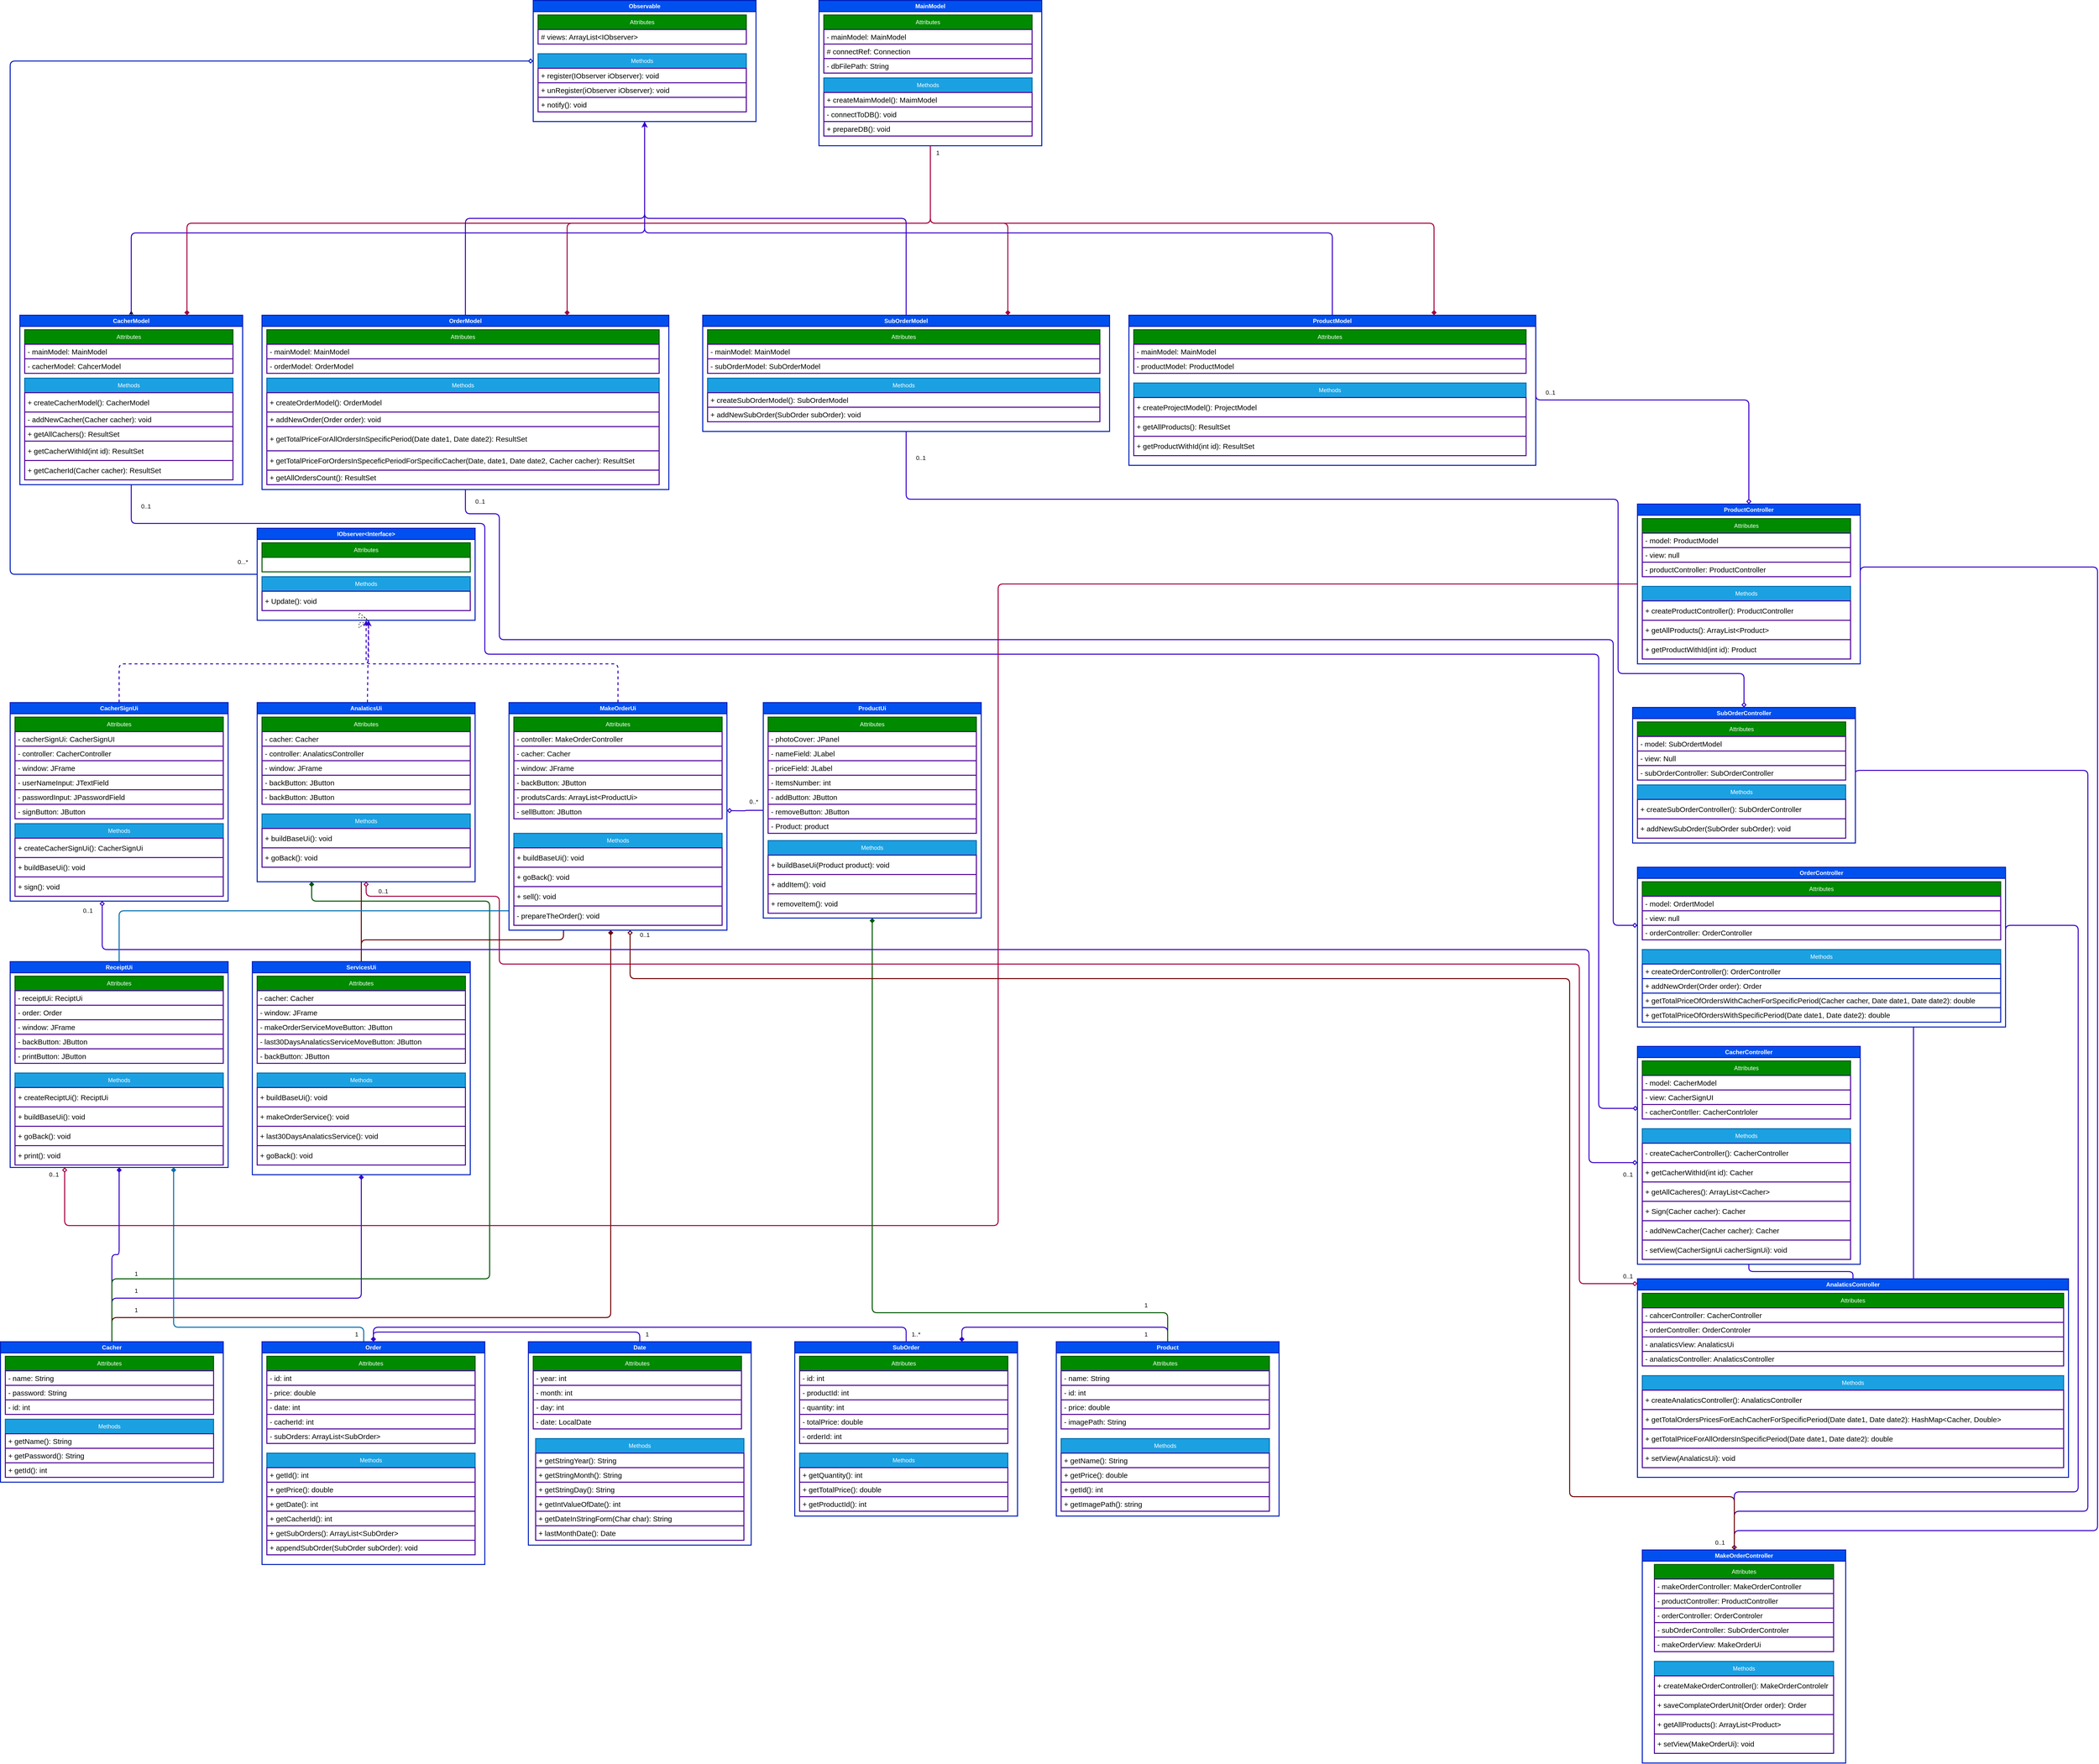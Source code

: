 <mxfile>
    <diagram id="35rbz2cMFURh9ewFK-A6" name="Page-1">
        <mxGraphModel dx="1760" dy="2403" grid="1" gridSize="10" guides="1" tooltips="1" connect="1" arrows="1" fold="1" page="1" pageScale="1" pageWidth="850" pageHeight="1100" background="#ffffff" math="0" shadow="0">
            <root>
                <mxCell id="0"/>
                <mxCell id="1" parent="0"/>
                <mxCell id="106" style="edgeStyle=none;html=1;" parent="1" source="2" edge="1">
                    <mxGeometry relative="1" as="geometry">
                        <mxPoint x="370" y="110" as="targetPoint"/>
                    </mxGeometry>
                </mxCell>
                <mxCell id="476" style="edgeStyle=orthogonalEdgeStyle;html=1;entryX=0.5;entryY=1;entryDx=0;entryDy=0;strokeWidth=2;fillColor=#6a00ff;strokeColor=#3700CC;" parent="1" source="2" target="369" edge="1">
                    <mxGeometry relative="1" as="geometry">
                        <Array as="points">
                            <mxPoint x="370" y="-50"/>
                            <mxPoint x="1430" y="-50"/>
                        </Array>
                    </mxGeometry>
                </mxCell>
                <mxCell id="482" style="edgeStyle=orthogonalEdgeStyle;html=1;exitX=0.75;exitY=0;exitDx=0;exitDy=0;strokeWidth=2;startArrow=diamond;startFill=1;endArrow=none;endFill=0;fillColor=#d80073;strokeColor=#A50040;entryX=0.5;entryY=1;entryDx=0;entryDy=0;" parent="1" source="2" target="108" edge="1">
                    <mxGeometry relative="1" as="geometry">
                        <mxPoint x="2036" y="-230" as="targetPoint"/>
                        <Array as="points">
                            <mxPoint x="485" y="-70"/>
                            <mxPoint x="2020" y="-70"/>
                        </Array>
                    </mxGeometry>
                </mxCell>
                <mxCell id="2" value="CacherModel" style="swimlane;whiteSpace=wrap;html=1;fillColor=#0050ef;fontColor=#ffffff;strokeColor=#001DBC;strokeWidth=2;" parent="1" vertex="1">
                    <mxGeometry x="140" y="120" width="460" height="350" as="geometry"/>
                </mxCell>
                <mxCell id="3" value="Attributes" style="swimlane;fontStyle=0;childLayout=stackLayout;horizontal=1;startSize=30;horizontalStack=0;resizeParent=1;resizeParentMax=0;resizeLast=0;collapsible=1;marginBottom=0;whiteSpace=wrap;html=1;strokeWidth=2;fillColor=#008a00;fontColor=#ffffff;strokeColor=#005700;" parent="2" vertex="1">
                    <mxGeometry x="10" y="30" width="430" height="90" as="geometry"/>
                </mxCell>
                <mxCell id="5" value="&lt;span style=&quot;color: rgb(0, 0, 0);&quot;&gt;- mainModel: MainModel&lt;/span&gt;&lt;font color=&quot;#000000&quot; style=&quot;font-size: 15px;&quot;&gt;&lt;br style=&quot;font-size: 15px;&quot;&gt;&lt;/font&gt;" style="text;strokeColor=#4C0099;fillColor=none;align=left;verticalAlign=middle;spacingLeft=4;spacingRight=4;overflow=hidden;points=[[0,0.5],[1,0.5]];portConstraint=eastwest;rotatable=0;whiteSpace=wrap;html=1;strokeWidth=2;fontSize=15;" parent="3" vertex="1">
                    <mxGeometry y="30" width="430" height="30" as="geometry"/>
                </mxCell>
                <mxCell id="486" value="&lt;span style=&quot;color: rgb(0, 0, 0);&quot;&gt;- cacherModel: CahcerModel&lt;/span&gt;&lt;font color=&quot;#000000&quot; style=&quot;font-size: 15px;&quot;&gt;&lt;br style=&quot;font-size: 15px;&quot;&gt;&lt;/font&gt;" style="text;strokeColor=#4C0099;fillColor=none;align=left;verticalAlign=middle;spacingLeft=4;spacingRight=4;overflow=hidden;points=[[0,0.5],[1,0.5]];portConstraint=eastwest;rotatable=0;whiteSpace=wrap;html=1;strokeWidth=2;fontSize=15;" parent="3" vertex="1">
                    <mxGeometry y="60" width="430" height="30" as="geometry"/>
                </mxCell>
                <mxCell id="7" value="Methods" style="swimlane;fontStyle=0;childLayout=stackLayout;horizontal=1;startSize=30;horizontalStack=0;resizeParent=1;resizeParentMax=0;resizeLast=0;collapsible=1;marginBottom=0;whiteSpace=wrap;html=1;strokeWidth=2;fillColor=#1ba1e2;fontColor=#ffffff;strokeColor=#006EAF;" parent="2" vertex="1">
                    <mxGeometry x="10" y="130" width="430" height="210" as="geometry"/>
                </mxCell>
                <mxCell id="466" value="&lt;font color=&quot;#000000&quot; style=&quot;font-size: 15px;&quot;&gt;+ createCacherModel(): CacherModel&lt;br style=&quot;font-size: 15px;&quot;&gt;&lt;/font&gt;" style="text;strokeColor=#4C0099;fillColor=none;align=left;verticalAlign=middle;spacingLeft=4;spacingRight=4;overflow=hidden;points=[[0,0.5],[1,0.5]];portConstraint=eastwest;rotatable=0;whiteSpace=wrap;html=1;strokeWidth=2;fontSize=15;" parent="7" vertex="1">
                    <mxGeometry y="30" width="430" height="40" as="geometry"/>
                </mxCell>
                <mxCell id="107" value="&lt;font color=&quot;#000000&quot; style=&quot;font-size: 15px;&quot;&gt;- addNewCacher(Cacher cacher): void&lt;br style=&quot;font-size: 15px;&quot;&gt;&lt;/font&gt;" style="text;strokeColor=#4C0099;fillColor=none;align=left;verticalAlign=middle;spacingLeft=4;spacingRight=4;overflow=hidden;points=[[0,0.5],[1,0.5]];portConstraint=eastwest;rotatable=0;whiteSpace=wrap;html=1;strokeWidth=2;fontSize=15;" parent="7" vertex="1">
                    <mxGeometry y="70" width="430" height="30" as="geometry"/>
                </mxCell>
                <mxCell id="117" value="&lt;font color=&quot;#000000&quot; style=&quot;font-size: 15px;&quot;&gt;+ getAllCachers(): ResultSet&lt;br style=&quot;font-size: 15px;&quot;&gt;&lt;/font&gt;" style="text;strokeColor=#4C0099;fillColor=none;align=left;verticalAlign=middle;spacingLeft=4;spacingRight=4;overflow=hidden;points=[[0,0.5],[1,0.5]];portConstraint=eastwest;rotatable=0;whiteSpace=wrap;html=1;strokeWidth=2;fontSize=15;" parent="7" vertex="1">
                    <mxGeometry y="100" width="430" height="30" as="geometry"/>
                </mxCell>
                <mxCell id="146" value="&lt;font color=&quot;#000000&quot; style=&quot;font-size: 15px;&quot;&gt;+ getCacherWithId(int id): ResultSet&lt;br style=&quot;font-size: 15px;&quot;&gt;&lt;/font&gt;" style="text;strokeColor=#4C0099;fillColor=none;align=left;verticalAlign=middle;spacingLeft=4;spacingRight=4;overflow=hidden;points=[[0,0.5],[1,0.5]];portConstraint=eastwest;rotatable=0;whiteSpace=wrap;html=1;strokeWidth=2;fontSize=15;" parent="7" vertex="1">
                    <mxGeometry y="130" width="430" height="40" as="geometry"/>
                </mxCell>
                <mxCell id="143" value="&lt;font color=&quot;#000000&quot; style=&quot;font-size: 15px;&quot;&gt;+ getCacherId(Cacher cacher): ResultSet&lt;br style=&quot;font-size: 15px;&quot;&gt;&lt;/font&gt;" style="text;strokeColor=#4C0099;fillColor=none;align=left;verticalAlign=middle;spacingLeft=4;spacingRight=4;overflow=hidden;points=[[0,0.5],[1,0.5]];portConstraint=eastwest;rotatable=0;whiteSpace=wrap;html=1;strokeWidth=2;fontSize=15;" parent="7" vertex="1">
                    <mxGeometry y="170" width="430" height="40" as="geometry"/>
                </mxCell>
                <mxCell id="108" value="MainModel" style="swimlane;whiteSpace=wrap;html=1;fillColor=#0050ef;fontColor=#ffffff;strokeColor=#001DBC;strokeWidth=2;" parent="1" vertex="1">
                    <mxGeometry x="1790" y="-530" width="460" height="300" as="geometry"/>
                </mxCell>
                <mxCell id="109" value="Attributes" style="swimlane;fontStyle=0;childLayout=stackLayout;horizontal=1;startSize=30;horizontalStack=0;resizeParent=1;resizeParentMax=0;resizeLast=0;collapsible=1;marginBottom=0;whiteSpace=wrap;html=1;strokeWidth=2;fillColor=#008a00;fontColor=#ffffff;strokeColor=#005700;" parent="108" vertex="1">
                    <mxGeometry x="10" y="30" width="430" height="120" as="geometry"/>
                </mxCell>
                <mxCell id="477" value="&lt;font color=&quot;#000000&quot; style=&quot;font-size: 15px;&quot;&gt;- mainModel: MainModel&lt;br style=&quot;font-size: 15px;&quot;&gt;&lt;/font&gt;" style="text;strokeColor=#4C0099;fillColor=none;align=left;verticalAlign=middle;spacingLeft=4;spacingRight=4;overflow=hidden;points=[[0,0.5],[1,0.5]];portConstraint=eastwest;rotatable=0;whiteSpace=wrap;html=1;strokeWidth=2;fontSize=15;" parent="109" vertex="1">
                    <mxGeometry y="30" width="430" height="30" as="geometry"/>
                </mxCell>
                <mxCell id="113" value="&lt;font color=&quot;#000000&quot; style=&quot;font-size: 15px;&quot;&gt;# connectRef: Connection&lt;br style=&quot;font-size: 15px;&quot;&gt;&lt;/font&gt;" style="text;strokeColor=#4C0099;fillColor=none;align=left;verticalAlign=middle;spacingLeft=4;spacingRight=4;overflow=hidden;points=[[0,0.5],[1,0.5]];portConstraint=eastwest;rotatable=0;whiteSpace=wrap;html=1;strokeWidth=2;fontSize=15;" parent="109" vertex="1">
                    <mxGeometry y="60" width="430" height="30" as="geometry"/>
                </mxCell>
                <mxCell id="110" value="&lt;font color=&quot;#000000&quot; style=&quot;font-size: 15px;&quot;&gt;- dbFilePath: String&lt;br style=&quot;font-size: 15px;&quot;&gt;&lt;/font&gt;" style="text;strokeColor=#4C0099;fillColor=none;align=left;verticalAlign=middle;spacingLeft=4;spacingRight=4;overflow=hidden;points=[[0,0.5],[1,0.5]];portConstraint=eastwest;rotatable=0;whiteSpace=wrap;html=1;strokeWidth=2;fontSize=15;" parent="109" vertex="1">
                    <mxGeometry y="90" width="430" height="30" as="geometry"/>
                </mxCell>
                <mxCell id="111" value="Methods" style="swimlane;fontStyle=0;childLayout=stackLayout;horizontal=1;startSize=30;horizontalStack=0;resizeParent=1;resizeParentMax=0;resizeLast=0;collapsible=1;marginBottom=0;whiteSpace=wrap;html=1;strokeWidth=2;fillColor=#1ba1e2;fontColor=#ffffff;strokeColor=#006EAF;" parent="108" vertex="1">
                    <mxGeometry x="10" y="160" width="430" height="120" as="geometry"/>
                </mxCell>
                <mxCell id="478" value="&lt;font color=&quot;#000000&quot; style=&quot;font-size: 15px;&quot;&gt;+ createMaimModel(): MaimModel&lt;br style=&quot;font-size: 15px;&quot;&gt;&lt;/font&gt;" style="text;strokeColor=#4C0099;fillColor=none;align=left;verticalAlign=middle;spacingLeft=4;spacingRight=4;overflow=hidden;points=[[0,0.5],[1,0.5]];portConstraint=eastwest;rotatable=0;whiteSpace=wrap;html=1;strokeWidth=2;fontSize=15;" parent="111" vertex="1">
                    <mxGeometry y="30" width="430" height="30" as="geometry"/>
                </mxCell>
                <mxCell id="114" value="&lt;font color=&quot;#000000&quot; style=&quot;font-size: 15px;&quot;&gt;- connectToDB(): void&lt;br style=&quot;font-size: 15px;&quot;&gt;&lt;/font&gt;" style="text;strokeColor=#4C0099;fillColor=none;align=left;verticalAlign=middle;spacingLeft=4;spacingRight=4;overflow=hidden;points=[[0,0.5],[1,0.5]];portConstraint=eastwest;rotatable=0;whiteSpace=wrap;html=1;strokeWidth=2;fontSize=15;" parent="111" vertex="1">
                    <mxGeometry y="60" width="430" height="30" as="geometry"/>
                </mxCell>
                <mxCell id="112" value="&lt;font color=&quot;#000000&quot; style=&quot;font-size: 15px;&quot;&gt;+ prepareDB(): void&lt;br style=&quot;font-size: 15px;&quot;&gt;&lt;/font&gt;" style="text;strokeColor=#4C0099;fillColor=none;align=left;verticalAlign=middle;spacingLeft=4;spacingRight=4;overflow=hidden;points=[[0,0.5],[1,0.5]];portConstraint=eastwest;rotatable=0;whiteSpace=wrap;html=1;strokeWidth=2;fontSize=15;" parent="111" vertex="1">
                    <mxGeometry y="90" width="430" height="30" as="geometry"/>
                </mxCell>
                <mxCell id="475" style="edgeStyle=orthogonalEdgeStyle;html=1;entryX=0.5;entryY=1;entryDx=0;entryDy=0;strokeWidth=2;fillColor=#6a00ff;strokeColor=#3700CC;" parent="1" source="118" target="369" edge="1">
                    <mxGeometry relative="1" as="geometry"/>
                </mxCell>
                <mxCell id="481" style="edgeStyle=orthogonalEdgeStyle;html=1;exitX=0.75;exitY=0;exitDx=0;exitDy=0;entryX=0.5;entryY=1;entryDx=0;entryDy=0;strokeWidth=2;startArrow=diamond;startFill=1;endArrow=none;endFill=0;fillColor=#d80073;strokeColor=#A50040;" parent="1" source="118" target="108" edge="1">
                    <mxGeometry relative="1" as="geometry">
                        <Array as="points">
                            <mxPoint x="1270" y="-70"/>
                            <mxPoint x="2020" y="-70"/>
                        </Array>
                    </mxGeometry>
                </mxCell>
                <mxCell id="118" value="OrderModel" style="swimlane;whiteSpace=wrap;html=1;fillColor=#0050ef;fontColor=#ffffff;strokeColor=#001DBC;strokeWidth=2;" parent="1" vertex="1">
                    <mxGeometry x="640" y="120" width="840" height="360" as="geometry"/>
                </mxCell>
                <mxCell id="119" value="Attributes" style="swimlane;fontStyle=0;childLayout=stackLayout;horizontal=1;startSize=30;horizontalStack=0;resizeParent=1;resizeParentMax=0;resizeLast=0;collapsible=1;marginBottom=0;whiteSpace=wrap;html=1;strokeWidth=2;fillColor=#008a00;fontColor=#ffffff;strokeColor=#005700;" parent="118" vertex="1">
                    <mxGeometry x="10" y="30" width="810" height="90" as="geometry"/>
                </mxCell>
                <mxCell id="120" value="&lt;span style=&quot;color: rgb(0, 0, 0);&quot;&gt;- mainModel: MainModel&lt;/span&gt;&lt;font color=&quot;#000000&quot; style=&quot;font-size: 15px;&quot;&gt;&lt;br style=&quot;font-size: 15px;&quot;&gt;&lt;/font&gt;" style="text;strokeColor=#4C0099;fillColor=none;align=left;verticalAlign=middle;spacingLeft=4;spacingRight=4;overflow=hidden;points=[[0,0.5],[1,0.5]];portConstraint=eastwest;rotatable=0;whiteSpace=wrap;html=1;strokeWidth=2;fontSize=15;" parent="119" vertex="1">
                    <mxGeometry y="30" width="810" height="30" as="geometry"/>
                </mxCell>
                <mxCell id="485" value="&lt;span style=&quot;color: rgb(0, 0, 0);&quot;&gt;- orderModel: OrderModel&lt;/span&gt;&lt;font color=&quot;#000000&quot; style=&quot;font-size: 15px;&quot;&gt;&lt;br style=&quot;font-size: 15px;&quot;&gt;&lt;/font&gt;" style="text;strokeColor=#4C0099;fillColor=none;align=left;verticalAlign=middle;spacingLeft=4;spacingRight=4;overflow=hidden;points=[[0,0.5],[1,0.5]];portConstraint=eastwest;rotatable=0;whiteSpace=wrap;html=1;strokeWidth=2;fontSize=15;" parent="119" vertex="1">
                    <mxGeometry y="60" width="810" height="30" as="geometry"/>
                </mxCell>
                <mxCell id="121" value="Methods" style="swimlane;fontStyle=0;childLayout=stackLayout;horizontal=1;startSize=30;horizontalStack=0;resizeParent=1;resizeParentMax=0;resizeLast=0;collapsible=1;marginBottom=0;whiteSpace=wrap;html=1;strokeWidth=2;fillColor=#1ba1e2;fontColor=#ffffff;strokeColor=#006EAF;" parent="118" vertex="1">
                    <mxGeometry x="10" y="130" width="810" height="220" as="geometry"/>
                </mxCell>
                <mxCell id="467" value="&lt;font color=&quot;#000000&quot; style=&quot;font-size: 15px;&quot;&gt;+ createOrderModel(): OrderModel&lt;br style=&quot;font-size: 15px;&quot;&gt;&lt;/font&gt;" style="text;strokeColor=#4C0099;fillColor=none;align=left;verticalAlign=middle;spacingLeft=4;spacingRight=4;overflow=hidden;points=[[0,0.5],[1,0.5]];portConstraint=eastwest;rotatable=0;whiteSpace=wrap;html=1;strokeWidth=2;fontSize=15;" parent="121" vertex="1">
                    <mxGeometry y="30" width="810" height="40" as="geometry"/>
                </mxCell>
                <mxCell id="122" value="&lt;font color=&quot;#000000&quot; style=&quot;font-size: 15px;&quot;&gt;+ addNewOrder(Order order): void&lt;br style=&quot;font-size: 15px;&quot;&gt;&lt;/font&gt;" style="text;strokeColor=#4C0099;fillColor=none;align=left;verticalAlign=middle;spacingLeft=4;spacingRight=4;overflow=hidden;points=[[0,0.5],[1,0.5]];portConstraint=eastwest;rotatable=0;whiteSpace=wrap;html=1;strokeWidth=2;fontSize=15;" parent="121" vertex="1">
                    <mxGeometry y="70" width="810" height="30" as="geometry"/>
                </mxCell>
                <mxCell id="123" value="&lt;font color=&quot;#000000&quot; style=&quot;font-size: 15px;&quot;&gt;+ getTotalPriceFor&lt;/font&gt;&lt;span style=&quot;color: rgb(0, 0, 0);&quot;&gt;AllOrdersIn&lt;/span&gt;&lt;font color=&quot;#000000&quot; style=&quot;font-size: 15px;&quot;&gt;SpecificPeriod(Date date1, Date date2): ResultSet&amp;nbsp;&lt;br style=&quot;font-size: 15px;&quot;&gt;&lt;/font&gt;" style="text;strokeColor=#4C0099;fillColor=none;align=left;verticalAlign=middle;spacingLeft=4;spacingRight=4;overflow=hidden;points=[[0,0.5],[1,0.5]];portConstraint=eastwest;rotatable=0;whiteSpace=wrap;html=1;strokeWidth=2;fontSize=15;" parent="121" vertex="1">
                    <mxGeometry y="100" width="810" height="50" as="geometry"/>
                </mxCell>
                <mxCell id="124" value="&lt;font color=&quot;#000000&quot; style=&quot;font-size: 15px;&quot;&gt;+ getTotalPriceForOrdersInSpeceficPeriodForSpecificCacher(Date, date1, Date date2, Cacher cacher): ResultSet&lt;br style=&quot;font-size: 15px;&quot;&gt;&lt;/font&gt;" style="text;strokeColor=#4C0099;fillColor=none;align=left;verticalAlign=middle;spacingLeft=4;spacingRight=4;overflow=hidden;points=[[0,0.5],[1,0.5]];portConstraint=eastwest;rotatable=0;whiteSpace=wrap;html=1;strokeWidth=2;fontSize=15;" parent="121" vertex="1">
                    <mxGeometry y="150" width="810" height="40" as="geometry"/>
                </mxCell>
                <mxCell id="484" value="&lt;font color=&quot;#000000&quot; style=&quot;font-size: 15px;&quot;&gt;+ getAllOrdersCount(): ResultSet&lt;br style=&quot;font-size: 15px;&quot;&gt;&lt;/font&gt;" style="text;strokeColor=#4C0099;fillColor=none;align=left;verticalAlign=middle;spacingLeft=4;spacingRight=4;overflow=hidden;points=[[0,0.5],[1,0.5]];portConstraint=eastwest;rotatable=0;whiteSpace=wrap;html=1;strokeWidth=2;fontSize=15;" parent="121" vertex="1">
                    <mxGeometry y="190" width="810" height="30" as="geometry"/>
                </mxCell>
                <mxCell id="479" style="edgeStyle=orthogonalEdgeStyle;html=1;entryX=0.5;entryY=1;entryDx=0;entryDy=0;strokeWidth=2;fillColor=#d80073;strokeColor=#A50040;endArrow=none;endFill=0;startArrow=diamond;startFill=1;exitX=0.75;exitY=0;exitDx=0;exitDy=0;" parent="1" source="133" target="108" edge="1">
                    <mxGeometry relative="1" as="geometry">
                        <Array as="points">
                            <mxPoint x="3060" y="-70"/>
                            <mxPoint x="2020" y="-70"/>
                        </Array>
                    </mxGeometry>
                </mxCell>
                <mxCell id="133" value="ProductModel" style="swimlane;whiteSpace=wrap;html=1;fillColor=#0050ef;fontColor=#ffffff;strokeColor=#001DBC;strokeWidth=2;" parent="1" vertex="1">
                    <mxGeometry x="2430" y="120" width="840" height="310" as="geometry"/>
                </mxCell>
                <mxCell id="134" value="Attributes" style="swimlane;fontStyle=0;childLayout=stackLayout;horizontal=1;startSize=30;horizontalStack=0;resizeParent=1;resizeParentMax=0;resizeLast=0;collapsible=1;marginBottom=0;whiteSpace=wrap;html=1;strokeWidth=2;fillColor=#008a00;fontColor=#ffffff;strokeColor=#005700;" parent="133" vertex="1">
                    <mxGeometry x="10" y="30" width="810" height="90" as="geometry"/>
                </mxCell>
                <mxCell id="135" value="&lt;font color=&quot;#000000&quot; style=&quot;font-size: 15px;&quot;&gt;- mainModel: MainModel&lt;br style=&quot;font-size: 15px;&quot;&gt;&lt;/font&gt;" style="text;strokeColor=#4C0099;fillColor=none;align=left;verticalAlign=middle;spacingLeft=4;spacingRight=4;overflow=hidden;points=[[0,0.5],[1,0.5]];portConstraint=eastwest;rotatable=0;whiteSpace=wrap;html=1;strokeWidth=2;fontSize=15;" parent="134" vertex="1">
                    <mxGeometry y="30" width="810" height="30" as="geometry"/>
                </mxCell>
                <mxCell id="488" value="&lt;font color=&quot;#000000&quot; style=&quot;font-size: 15px;&quot;&gt;- productModel: ProductModel&lt;br style=&quot;font-size: 15px;&quot;&gt;&lt;/font&gt;" style="text;strokeColor=#4C0099;fillColor=none;align=left;verticalAlign=middle;spacingLeft=4;spacingRight=4;overflow=hidden;points=[[0,0.5],[1,0.5]];portConstraint=eastwest;rotatable=0;whiteSpace=wrap;html=1;strokeWidth=2;fontSize=15;" parent="134" vertex="1">
                    <mxGeometry y="60" width="810" height="30" as="geometry"/>
                </mxCell>
                <mxCell id="136" value="Methods" style="swimlane;fontStyle=0;childLayout=stackLayout;horizontal=1;startSize=30;horizontalStack=0;resizeParent=1;resizeParentMax=0;resizeLast=0;collapsible=1;marginBottom=0;whiteSpace=wrap;html=1;strokeWidth=2;fillColor=#1ba1e2;fontColor=#ffffff;strokeColor=#006EAF;" parent="133" vertex="1">
                    <mxGeometry x="10" y="140" width="810" height="150" as="geometry"/>
                </mxCell>
                <mxCell id="472" value="&lt;font color=&quot;#000000&quot; style=&quot;font-size: 15px;&quot;&gt;+ createProjectModel(): ProjectModel&lt;br style=&quot;font-size: 15px;&quot;&gt;&lt;/font&gt;" style="text;strokeColor=#4C0099;fillColor=none;align=left;verticalAlign=middle;spacingLeft=4;spacingRight=4;overflow=hidden;points=[[0,0.5],[1,0.5]];portConstraint=eastwest;rotatable=0;whiteSpace=wrap;html=1;strokeWidth=2;fontSize=15;" parent="136" vertex="1">
                    <mxGeometry y="30" width="810" height="40" as="geometry"/>
                </mxCell>
                <mxCell id="139" value="&lt;font color=&quot;#000000&quot; style=&quot;font-size: 15px;&quot;&gt;+ getAllProducts(): ResultSet&lt;br style=&quot;font-size: 15px;&quot;&gt;&lt;/font&gt;" style="text;strokeColor=#4C0099;fillColor=none;align=left;verticalAlign=middle;spacingLeft=4;spacingRight=4;overflow=hidden;points=[[0,0.5],[1,0.5]];portConstraint=eastwest;rotatable=0;whiteSpace=wrap;html=1;strokeWidth=2;fontSize=15;" parent="136" vertex="1">
                    <mxGeometry y="70" width="810" height="40" as="geometry"/>
                </mxCell>
                <mxCell id="144" value="&lt;font color=&quot;#000000&quot; style=&quot;font-size: 15px;&quot;&gt;+ getProductWithId(int id): ResultSet&lt;br style=&quot;font-size: 15px;&quot;&gt;&lt;/font&gt;" style="text;strokeColor=#4C0099;fillColor=none;align=left;verticalAlign=middle;spacingLeft=4;spacingRight=4;overflow=hidden;points=[[0,0.5],[1,0.5]];portConstraint=eastwest;rotatable=0;whiteSpace=wrap;html=1;strokeWidth=2;fontSize=15;" parent="136" vertex="1">
                    <mxGeometry y="110" width="810" height="40" as="geometry"/>
                </mxCell>
                <mxCell id="474" style="edgeStyle=orthogonalEdgeStyle;html=1;entryX=0.5;entryY=1;entryDx=0;entryDy=0;fillColor=#6a00ff;strokeColor=#3700CC;strokeWidth=2;" parent="1" source="148" target="369" edge="1">
                    <mxGeometry relative="1" as="geometry"/>
                </mxCell>
                <mxCell id="480" style="edgeStyle=orthogonalEdgeStyle;html=1;exitX=0.75;exitY=0;exitDx=0;exitDy=0;entryX=0.5;entryY=1;entryDx=0;entryDy=0;strokeWidth=2;startArrow=diamond;startFill=1;endArrow=none;endFill=0;fillColor=#d80073;strokeColor=#A50040;" parent="1" source="148" target="108" edge="1">
                    <mxGeometry relative="1" as="geometry">
                        <Array as="points">
                            <mxPoint x="2180" y="-70"/>
                            <mxPoint x="2020" y="-70"/>
                        </Array>
                    </mxGeometry>
                </mxCell>
                <mxCell id="148" value="SubOrderModel" style="swimlane;whiteSpace=wrap;html=1;fillColor=#0050ef;fontColor=#ffffff;strokeColor=#001DBC;strokeWidth=2;" parent="1" vertex="1">
                    <mxGeometry x="1550" y="120" width="840" height="240" as="geometry"/>
                </mxCell>
                <mxCell id="149" value="Attributes" style="swimlane;fontStyle=0;childLayout=stackLayout;horizontal=1;startSize=30;horizontalStack=0;resizeParent=1;resizeParentMax=0;resizeLast=0;collapsible=1;marginBottom=0;whiteSpace=wrap;html=1;strokeWidth=2;fillColor=#008a00;fontColor=#ffffff;strokeColor=#005700;" parent="148" vertex="1">
                    <mxGeometry x="10" y="30" width="810" height="90" as="geometry"/>
                </mxCell>
                <mxCell id="150" value="&lt;span style=&quot;color: rgb(0, 0, 0);&quot;&gt;- mainModel: MainModel&lt;/span&gt;&lt;font color=&quot;#000000&quot; style=&quot;font-size: 15px;&quot;&gt;&lt;br style=&quot;font-size: 15px;&quot;&gt;&lt;/font&gt;" style="text;strokeColor=#4C0099;fillColor=none;align=left;verticalAlign=middle;spacingLeft=4;spacingRight=4;overflow=hidden;points=[[0,0.5],[1,0.5]];portConstraint=eastwest;rotatable=0;whiteSpace=wrap;html=1;strokeWidth=2;fontSize=15;" parent="149" vertex="1">
                    <mxGeometry y="30" width="810" height="30" as="geometry"/>
                </mxCell>
                <mxCell id="487" value="&lt;span style=&quot;color: rgb(0, 0, 0);&quot;&gt;- subOrderModel: SubOrderModel&lt;/span&gt;&lt;font color=&quot;#000000&quot; style=&quot;font-size: 15px;&quot;&gt;&lt;br style=&quot;font-size: 15px;&quot;&gt;&lt;/font&gt;" style="text;strokeColor=#4C0099;fillColor=none;align=left;verticalAlign=middle;spacingLeft=4;spacingRight=4;overflow=hidden;points=[[0,0.5],[1,0.5]];portConstraint=eastwest;rotatable=0;whiteSpace=wrap;html=1;strokeWidth=2;fontSize=15;" parent="149" vertex="1">
                    <mxGeometry y="60" width="810" height="30" as="geometry"/>
                </mxCell>
                <mxCell id="151" value="Methods" style="swimlane;fontStyle=0;childLayout=stackLayout;horizontal=1;startSize=30;horizontalStack=0;resizeParent=1;resizeParentMax=0;resizeLast=0;collapsible=1;marginBottom=0;whiteSpace=wrap;html=1;strokeWidth=2;fillColor=#1ba1e2;fontColor=#ffffff;strokeColor=#006EAF;" parent="148" vertex="1">
                    <mxGeometry x="10" y="130" width="810" height="90" as="geometry"/>
                </mxCell>
                <mxCell id="152" value="&lt;font color=&quot;#000000&quot; style=&quot;font-size: 15px;&quot;&gt;+ createSubOrderModel(): SubOrderModel&lt;br style=&quot;font-size: 15px;&quot;&gt;&lt;/font&gt;" style="text;strokeColor=#4C0099;fillColor=none;align=left;verticalAlign=middle;spacingLeft=4;spacingRight=4;overflow=hidden;points=[[0,0.5],[1,0.5]];portConstraint=eastwest;rotatable=0;whiteSpace=wrap;html=1;strokeWidth=2;fontSize=15;" parent="151" vertex="1">
                    <mxGeometry y="30" width="810" height="30" as="geometry"/>
                </mxCell>
                <mxCell id="468" value="&lt;font color=&quot;#000000&quot; style=&quot;font-size: 15px;&quot;&gt;+ addNewSubOrder(SubOrder subOrder): void&lt;br style=&quot;font-size: 15px;&quot;&gt;&lt;/font&gt;" style="text;strokeColor=#4C0099;fillColor=none;align=left;verticalAlign=middle;spacingLeft=4;spacingRight=4;overflow=hidden;points=[[0,0.5],[1,0.5]];portConstraint=eastwest;rotatable=0;whiteSpace=wrap;html=1;strokeWidth=2;fontSize=15;" parent="151" vertex="1">
                    <mxGeometry y="60" width="810" height="30" as="geometry"/>
                </mxCell>
                <mxCell id="158" style="edgeStyle=orthogonalEdgeStyle;html=1;entryX=0.5;entryY=1;entryDx=0;entryDy=0;fillColor=#6a00ff;strokeColor=#3700CC;strokeWidth=2;" parent="1" target="369" edge="1">
                    <mxGeometry relative="1" as="geometry">
                        <mxPoint x="2850" y="120" as="sourcePoint"/>
                        <mxPoint x="2310" y="70" as="targetPoint"/>
                        <Array as="points">
                            <mxPoint x="2850" y="-50"/>
                            <mxPoint x="1430" y="-50"/>
                        </Array>
                    </mxGeometry>
                </mxCell>
                <mxCell id="399" style="edgeStyle=orthogonalEdgeStyle;html=1;strokeWidth=2;endArrow=diamond;endFill=1;fillColor=#a20025;strokeColor=#6F0000;" parent="1" source="159" edge="1">
                    <mxGeometry relative="1" as="geometry">
                        <mxPoint x="1360" y="1390" as="targetPoint"/>
                        <Array as="points">
                            <mxPoint x="330" y="2190"/>
                            <mxPoint x="1360" y="2190"/>
                        </Array>
                    </mxGeometry>
                </mxCell>
                <mxCell id="402" style="edgeStyle=orthogonalEdgeStyle;html=1;entryX=0.5;entryY=1;entryDx=0;entryDy=0;strokeWidth=2;startArrow=none;startFill=0;endArrow=diamond;endFill=1;fillColor=#6a00ff;strokeColor=#3700CC;" parent="1" source="159" target="346" edge="1">
                    <mxGeometry relative="1" as="geometry"/>
                </mxCell>
                <mxCell id="403" style="edgeStyle=orthogonalEdgeStyle;html=1;entryX=0.5;entryY=1;entryDx=0;entryDy=0;strokeWidth=2;startArrow=none;startFill=0;endArrow=diamond;endFill=1;fillColor=#6a00ff;strokeColor=#3700CC;" parent="1" source="159" target="310" edge="1">
                    <mxGeometry relative="1" as="geometry">
                        <Array as="points">
                            <mxPoint x="330" y="2150"/>
                            <mxPoint x="845" y="2150"/>
                        </Array>
                    </mxGeometry>
                </mxCell>
                <mxCell id="404" style="edgeStyle=orthogonalEdgeStyle;html=1;strokeWidth=2;startArrow=none;startFill=0;endArrow=diamond;endFill=1;fillColor=#008a00;strokeColor=#005700;entryX=0.25;entryY=1;entryDx=0;entryDy=0;" parent="1" source="159" target="358" edge="1">
                    <mxGeometry relative="1" as="geometry">
                        <mxPoint x="810" y="1250" as="targetPoint"/>
                        <Array as="points">
                            <mxPoint x="330" y="2110"/>
                            <mxPoint x="1110" y="2110"/>
                            <mxPoint x="1110" y="1330"/>
                            <mxPoint x="743" y="1330"/>
                        </Array>
                    </mxGeometry>
                </mxCell>
                <mxCell id="159" value="Cacher" style="swimlane;whiteSpace=wrap;html=1;fillColor=#0050ef;fontColor=#ffffff;strokeColor=#001DBC;strokeWidth=2;" parent="1" vertex="1">
                    <mxGeometry x="100" y="2240" width="460" height="290" as="geometry"/>
                </mxCell>
                <mxCell id="160" value="Attributes" style="swimlane;fontStyle=0;childLayout=stackLayout;horizontal=1;startSize=30;horizontalStack=0;resizeParent=1;resizeParentMax=0;resizeLast=0;collapsible=1;marginBottom=0;whiteSpace=wrap;html=1;strokeWidth=2;fillColor=#008a00;fontColor=#ffffff;strokeColor=#005700;" parent="159" vertex="1">
                    <mxGeometry x="10" y="30" width="430" height="120" as="geometry"/>
                </mxCell>
                <mxCell id="161" value="&lt;font color=&quot;#000000&quot; style=&quot;font-size: 15px;&quot;&gt;- name: String&lt;br style=&quot;font-size: 15px;&quot;&gt;&lt;/font&gt;" style="text;strokeColor=#4C0099;fillColor=none;align=left;verticalAlign=middle;spacingLeft=4;spacingRight=4;overflow=hidden;points=[[0,0.5],[1,0.5]];portConstraint=eastwest;rotatable=0;whiteSpace=wrap;html=1;strokeWidth=2;fontSize=15;" parent="160" vertex="1">
                    <mxGeometry y="30" width="430" height="30" as="geometry"/>
                </mxCell>
                <mxCell id="166" value="&lt;font color=&quot;#000000&quot; style=&quot;font-size: 15px;&quot;&gt;- password: String&lt;br style=&quot;font-size: 15px;&quot;&gt;&lt;/font&gt;" style="text;strokeColor=#4C0099;fillColor=none;align=left;verticalAlign=middle;spacingLeft=4;spacingRight=4;overflow=hidden;points=[[0,0.5],[1,0.5]];portConstraint=eastwest;rotatable=0;whiteSpace=wrap;html=1;strokeWidth=2;fontSize=15;" parent="160" vertex="1">
                    <mxGeometry y="60" width="430" height="30" as="geometry"/>
                </mxCell>
                <mxCell id="162" value="&lt;font color=&quot;#000000&quot; style=&quot;font-size: 15px;&quot;&gt;- id: int&lt;br style=&quot;font-size: 15px;&quot;&gt;&lt;/font&gt;" style="text;strokeColor=#4C0099;fillColor=none;align=left;verticalAlign=middle;spacingLeft=4;spacingRight=4;overflow=hidden;points=[[0,0.5],[1,0.5]];portConstraint=eastwest;rotatable=0;whiteSpace=wrap;html=1;strokeWidth=2;fontSize=15;" parent="160" vertex="1">
                    <mxGeometry y="90" width="430" height="30" as="geometry"/>
                </mxCell>
                <mxCell id="163" value="Methods" style="swimlane;fontStyle=0;childLayout=stackLayout;horizontal=1;startSize=30;horizontalStack=0;resizeParent=1;resizeParentMax=0;resizeLast=0;collapsible=1;marginBottom=0;whiteSpace=wrap;html=1;strokeWidth=2;fillColor=#1ba1e2;fontColor=#ffffff;strokeColor=#006EAF;" parent="159" vertex="1">
                    <mxGeometry x="10" y="160" width="430" height="120" as="geometry"/>
                </mxCell>
                <mxCell id="164" value="&lt;font color=&quot;#000000&quot; style=&quot;font-size: 15px;&quot;&gt;+ getName(): String&lt;br style=&quot;font-size: 15px;&quot;&gt;&lt;/font&gt;" style="text;strokeColor=#4C0099;fillColor=none;align=left;verticalAlign=middle;spacingLeft=4;spacingRight=4;overflow=hidden;points=[[0,0.5],[1,0.5]];portConstraint=eastwest;rotatable=0;whiteSpace=wrap;html=1;strokeWidth=2;fontSize=15;" parent="163" vertex="1">
                    <mxGeometry y="30" width="430" height="30" as="geometry"/>
                </mxCell>
                <mxCell id="165" value="&lt;font color=&quot;#000000&quot; style=&quot;font-size: 15px;&quot;&gt;+ getPassword(): String&lt;br style=&quot;font-size: 15px;&quot;&gt;&lt;/font&gt;" style="text;strokeColor=#4C0099;fillColor=none;align=left;verticalAlign=middle;spacingLeft=4;spacingRight=4;overflow=hidden;points=[[0,0.5],[1,0.5]];portConstraint=eastwest;rotatable=0;whiteSpace=wrap;html=1;strokeWidth=2;fontSize=15;" parent="163" vertex="1">
                    <mxGeometry y="60" width="430" height="30" as="geometry"/>
                </mxCell>
                <mxCell id="167" value="&lt;font color=&quot;#000000&quot; style=&quot;font-size: 15px;&quot;&gt;+ getId(): int&lt;br style=&quot;font-size: 15px;&quot;&gt;&lt;/font&gt;" style="text;strokeColor=#4C0099;fillColor=none;align=left;verticalAlign=middle;spacingLeft=4;spacingRight=4;overflow=hidden;points=[[0,0.5],[1,0.5]];portConstraint=eastwest;rotatable=0;whiteSpace=wrap;html=1;strokeWidth=2;fontSize=15;" parent="163" vertex="1">
                    <mxGeometry y="90" width="430" height="30" as="geometry"/>
                </mxCell>
                <mxCell id="398" style="edgeStyle=orthogonalEdgeStyle;html=1;strokeWidth=2;endArrow=diamond;endFill=1;fillColor=#6a00ff;strokeColor=#3700CC;entryX=0.75;entryY=0;entryDx=0;entryDy=0;" parent="1" source="173" target="197" edge="1">
                    <mxGeometry relative="1" as="geometry">
                        <mxPoint x="2070" y="2220" as="targetPoint"/>
                        <Array as="points">
                            <mxPoint x="2510" y="2210"/>
                            <mxPoint x="2085" y="2210"/>
                        </Array>
                    </mxGeometry>
                </mxCell>
                <mxCell id="428" style="edgeStyle=orthogonalEdgeStyle;html=1;entryX=0.5;entryY=1;entryDx=0;entryDy=0;strokeWidth=2;endArrow=diamond;endFill=1;fillColor=#008a00;strokeColor=#005700;" parent="1" source="173" target="406" edge="1">
                    <mxGeometry relative="1" as="geometry">
                        <Array as="points">
                            <mxPoint x="2510" y="2180"/>
                            <mxPoint x="1900" y="2180"/>
                        </Array>
                    </mxGeometry>
                </mxCell>
                <mxCell id="173" value="Product" style="swimlane;whiteSpace=wrap;html=1;fillColor=#0050ef;fontColor=#ffffff;strokeColor=#001DBC;strokeWidth=2;" parent="1" vertex="1">
                    <mxGeometry x="2280" y="2240" width="460" height="360" as="geometry"/>
                </mxCell>
                <mxCell id="174" value="Attributes" style="swimlane;fontStyle=0;childLayout=stackLayout;horizontal=1;startSize=30;horizontalStack=0;resizeParent=1;resizeParentMax=0;resizeLast=0;collapsible=1;marginBottom=0;whiteSpace=wrap;html=1;strokeWidth=2;fillColor=#008a00;fontColor=#ffffff;strokeColor=#005700;" parent="173" vertex="1">
                    <mxGeometry x="10" y="30" width="430" height="150" as="geometry"/>
                </mxCell>
                <mxCell id="175" value="&lt;font color=&quot;#000000&quot; style=&quot;font-size: 15px;&quot;&gt;- name: String&lt;br style=&quot;font-size: 15px;&quot;&gt;&lt;/font&gt;" style="text;strokeColor=#4C0099;fillColor=none;align=left;verticalAlign=middle;spacingLeft=4;spacingRight=4;overflow=hidden;points=[[0,0.5],[1,0.5]];portConstraint=eastwest;rotatable=0;whiteSpace=wrap;html=1;strokeWidth=2;fontSize=15;" parent="174" vertex="1">
                    <mxGeometry y="30" width="430" height="30" as="geometry"/>
                </mxCell>
                <mxCell id="176" value="&lt;font color=&quot;#000000&quot; style=&quot;font-size: 15px;&quot;&gt;- id: int&lt;br style=&quot;font-size: 15px;&quot;&gt;&lt;/font&gt;" style="text;strokeColor=#4C0099;fillColor=none;align=left;verticalAlign=middle;spacingLeft=4;spacingRight=4;overflow=hidden;points=[[0,0.5],[1,0.5]];portConstraint=eastwest;rotatable=0;whiteSpace=wrap;html=1;strokeWidth=2;fontSize=15;" parent="174" vertex="1">
                    <mxGeometry y="60" width="430" height="30" as="geometry"/>
                </mxCell>
                <mxCell id="177" value="&lt;font color=&quot;#000000&quot; style=&quot;font-size: 15px;&quot;&gt;- price: double&lt;br style=&quot;font-size: 15px;&quot;&gt;&lt;/font&gt;" style="text;strokeColor=#4C0099;fillColor=none;align=left;verticalAlign=middle;spacingLeft=4;spacingRight=4;overflow=hidden;points=[[0,0.5],[1,0.5]];portConstraint=eastwest;rotatable=0;whiteSpace=wrap;html=1;strokeWidth=2;fontSize=15;" parent="174" vertex="1">
                    <mxGeometry y="90" width="430" height="30" as="geometry"/>
                </mxCell>
                <mxCell id="183" value="&lt;font color=&quot;#000000&quot; style=&quot;font-size: 15px;&quot;&gt;- imagePath: String&lt;br style=&quot;font-size: 15px;&quot;&gt;&lt;/font&gt;" style="text;strokeColor=#4C0099;fillColor=none;align=left;verticalAlign=middle;spacingLeft=4;spacingRight=4;overflow=hidden;points=[[0,0.5],[1,0.5]];portConstraint=eastwest;rotatable=0;whiteSpace=wrap;html=1;strokeWidth=2;fontSize=15;" parent="174" vertex="1">
                    <mxGeometry y="120" width="430" height="30" as="geometry"/>
                </mxCell>
                <mxCell id="178" value="Methods" style="swimlane;fontStyle=0;childLayout=stackLayout;horizontal=1;startSize=30;horizontalStack=0;resizeParent=1;resizeParentMax=0;resizeLast=0;collapsible=1;marginBottom=0;whiteSpace=wrap;html=1;strokeWidth=2;fillColor=#1ba1e2;fontColor=#ffffff;strokeColor=#006EAF;" parent="173" vertex="1">
                    <mxGeometry x="10" y="200" width="430" height="150" as="geometry"/>
                </mxCell>
                <mxCell id="179" value="&lt;font color=&quot;#000000&quot; style=&quot;font-size: 15px;&quot;&gt;+ getName(): String&lt;br style=&quot;font-size: 15px;&quot;&gt;&lt;/font&gt;" style="text;strokeColor=#4C0099;fillColor=none;align=left;verticalAlign=middle;spacingLeft=4;spacingRight=4;overflow=hidden;points=[[0,0.5],[1,0.5]];portConstraint=eastwest;rotatable=0;whiteSpace=wrap;html=1;strokeWidth=2;fontSize=15;" parent="178" vertex="1">
                    <mxGeometry y="30" width="430" height="30" as="geometry"/>
                </mxCell>
                <mxCell id="180" value="&lt;font color=&quot;#000000&quot; style=&quot;font-size: 15px;&quot;&gt;+ getPrice(): double&lt;br style=&quot;font-size: 15px;&quot;&gt;&lt;/font&gt;" style="text;strokeColor=#4C0099;fillColor=none;align=left;verticalAlign=middle;spacingLeft=4;spacingRight=4;overflow=hidden;points=[[0,0.5],[1,0.5]];portConstraint=eastwest;rotatable=0;whiteSpace=wrap;html=1;strokeWidth=2;fontSize=15;" parent="178" vertex="1">
                    <mxGeometry y="60" width="430" height="30" as="geometry"/>
                </mxCell>
                <mxCell id="181" value="&lt;font color=&quot;#000000&quot; style=&quot;font-size: 15px;&quot;&gt;+ getId(): int&lt;br style=&quot;font-size: 15px;&quot;&gt;&lt;/font&gt;" style="text;strokeColor=#4C0099;fillColor=none;align=left;verticalAlign=middle;spacingLeft=4;spacingRight=4;overflow=hidden;points=[[0,0.5],[1,0.5]];portConstraint=eastwest;rotatable=0;whiteSpace=wrap;html=1;strokeWidth=2;fontSize=15;" parent="178" vertex="1">
                    <mxGeometry y="90" width="430" height="30" as="geometry"/>
                </mxCell>
                <mxCell id="182" value="&lt;font color=&quot;#000000&quot; style=&quot;font-size: 15px;&quot;&gt;+ getImagePath(): string&lt;br style=&quot;font-size: 15px;&quot;&gt;&lt;/font&gt;" style="text;strokeColor=#4C0099;fillColor=none;align=left;verticalAlign=middle;spacingLeft=4;spacingRight=4;overflow=hidden;points=[[0,0.5],[1,0.5]];portConstraint=eastwest;rotatable=0;whiteSpace=wrap;html=1;strokeWidth=2;fontSize=15;" parent="178" vertex="1">
                    <mxGeometry y="120" width="430" height="30" as="geometry"/>
                </mxCell>
                <mxCell id="397" style="edgeStyle=orthogonalEdgeStyle;html=1;entryX=0.5;entryY=0;entryDx=0;entryDy=0;strokeWidth=2;endArrow=diamond;endFill=1;fillColor=#6a00ff;strokeColor=#3700CC;" parent="1" source="185" target="207" edge="1">
                    <mxGeometry relative="1" as="geometry">
                        <Array as="points">
                            <mxPoint x="1420" y="2220"/>
                            <mxPoint x="870" y="2220"/>
                        </Array>
                    </mxGeometry>
                </mxCell>
                <mxCell id="185" value="Date" style="swimlane;whiteSpace=wrap;html=1;fillColor=#0050ef;fontColor=#ffffff;strokeColor=#001DBC;strokeWidth=2;startSize=23;" parent="1" vertex="1">
                    <mxGeometry x="1190" y="2240" width="460" height="420" as="geometry"/>
                </mxCell>
                <mxCell id="186" value="Attributes" style="swimlane;fontStyle=0;childLayout=stackLayout;horizontal=1;startSize=30;horizontalStack=0;resizeParent=1;resizeParentMax=0;resizeLast=0;collapsible=1;marginBottom=0;whiteSpace=wrap;html=1;strokeWidth=2;fillColor=#008a00;fontColor=#ffffff;strokeColor=#005700;" parent="185" vertex="1">
                    <mxGeometry x="10" y="30" width="430" height="150" as="geometry"/>
                </mxCell>
                <mxCell id="187" value="&lt;font color=&quot;#000000&quot; style=&quot;font-size: 15px;&quot;&gt;- year: int&lt;br style=&quot;font-size: 15px;&quot;&gt;&lt;/font&gt;" style="text;strokeColor=#4C0099;fillColor=none;align=left;verticalAlign=middle;spacingLeft=4;spacingRight=4;overflow=hidden;points=[[0,0.5],[1,0.5]];portConstraint=eastwest;rotatable=0;whiteSpace=wrap;html=1;strokeWidth=2;fontSize=15;" parent="186" vertex="1">
                    <mxGeometry y="30" width="430" height="30" as="geometry"/>
                </mxCell>
                <mxCell id="188" value="&lt;font color=&quot;#000000&quot; style=&quot;font-size: 15px;&quot;&gt;- month: int&lt;br style=&quot;font-size: 15px;&quot;&gt;&lt;/font&gt;" style="text;strokeColor=#4C0099;fillColor=none;align=left;verticalAlign=middle;spacingLeft=4;spacingRight=4;overflow=hidden;points=[[0,0.5],[1,0.5]];portConstraint=eastwest;rotatable=0;whiteSpace=wrap;html=1;strokeWidth=2;fontSize=15;" parent="186" vertex="1">
                    <mxGeometry y="60" width="430" height="30" as="geometry"/>
                </mxCell>
                <mxCell id="464" value="&lt;font color=&quot;#000000&quot; style=&quot;font-size: 15px;&quot;&gt;- day: int&lt;br style=&quot;font-size: 15px;&quot;&gt;&lt;/font&gt;" style="text;strokeColor=#4C0099;fillColor=none;align=left;verticalAlign=middle;spacingLeft=4;spacingRight=4;overflow=hidden;points=[[0,0.5],[1,0.5]];portConstraint=eastwest;rotatable=0;whiteSpace=wrap;html=1;strokeWidth=2;fontSize=15;" parent="186" vertex="1">
                    <mxGeometry y="90" width="430" height="30" as="geometry"/>
                </mxCell>
                <mxCell id="189" value="&lt;font color=&quot;#000000&quot; style=&quot;font-size: 15px;&quot;&gt;- date: LocalDate&lt;br style=&quot;font-size: 15px;&quot;&gt;&lt;/font&gt;" style="text;strokeColor=#4C0099;fillColor=none;align=left;verticalAlign=middle;spacingLeft=4;spacingRight=4;overflow=hidden;points=[[0,0.5],[1,0.5]];portConstraint=eastwest;rotatable=0;whiteSpace=wrap;html=1;strokeWidth=2;fontSize=15;" parent="186" vertex="1">
                    <mxGeometry y="120" width="430" height="30" as="geometry"/>
                </mxCell>
                <mxCell id="191" value="Methods" style="swimlane;fontStyle=0;childLayout=stackLayout;horizontal=1;startSize=30;horizontalStack=0;resizeParent=1;resizeParentMax=0;resizeLast=0;collapsible=1;marginBottom=0;whiteSpace=wrap;html=1;strokeWidth=2;fillColor=#1ba1e2;fontColor=#ffffff;strokeColor=#006EAF;" parent="185" vertex="1">
                    <mxGeometry x="15" y="200" width="430" height="210" as="geometry"/>
                </mxCell>
                <mxCell id="192" value="&lt;font color=&quot;#000000&quot; style=&quot;font-size: 15px;&quot;&gt;+ getStringYear(): String&lt;br style=&quot;font-size: 15px;&quot;&gt;&lt;/font&gt;" style="text;strokeColor=#4C0099;fillColor=none;align=left;verticalAlign=middle;spacingLeft=4;spacingRight=4;overflow=hidden;points=[[0,0.5],[1,0.5]];portConstraint=eastwest;rotatable=0;whiteSpace=wrap;html=1;strokeWidth=2;fontSize=15;" parent="191" vertex="1">
                    <mxGeometry y="30" width="430" height="30" as="geometry"/>
                </mxCell>
                <mxCell id="193" value="&lt;font color=&quot;#000000&quot; style=&quot;font-size: 15px;&quot;&gt;+ getStringMonth(): String&lt;br style=&quot;font-size: 15px;&quot;&gt;&lt;/font&gt;" style="text;strokeColor=#4C0099;fillColor=none;align=left;verticalAlign=middle;spacingLeft=4;spacingRight=4;overflow=hidden;points=[[0,0.5],[1,0.5]];portConstraint=eastwest;rotatable=0;whiteSpace=wrap;html=1;strokeWidth=2;fontSize=15;" parent="191" vertex="1">
                    <mxGeometry y="60" width="430" height="30" as="geometry"/>
                </mxCell>
                <mxCell id="194" value="&lt;font color=&quot;#000000&quot; style=&quot;font-size: 15px;&quot;&gt;+ getStringDay(): String&lt;br style=&quot;font-size: 15px;&quot;&gt;&lt;/font&gt;" style="text;strokeColor=#4C0099;fillColor=none;align=left;verticalAlign=middle;spacingLeft=4;spacingRight=4;overflow=hidden;points=[[0,0.5],[1,0.5]];portConstraint=eastwest;rotatable=0;whiteSpace=wrap;html=1;strokeWidth=2;fontSize=15;" parent="191" vertex="1">
                    <mxGeometry y="90" width="430" height="30" as="geometry"/>
                </mxCell>
                <mxCell id="195" value="&lt;font color=&quot;#000000&quot; style=&quot;font-size: 15px;&quot;&gt;+ getIntValueOfDate(): int&lt;br style=&quot;font-size: 15px;&quot;&gt;&lt;/font&gt;" style="text;strokeColor=#4C0099;fillColor=none;align=left;verticalAlign=middle;spacingLeft=4;spacingRight=4;overflow=hidden;points=[[0,0.5],[1,0.5]];portConstraint=eastwest;rotatable=0;whiteSpace=wrap;html=1;strokeWidth=2;fontSize=15;" parent="191" vertex="1">
                    <mxGeometry y="120" width="430" height="30" as="geometry"/>
                </mxCell>
                <mxCell id="463" value="&lt;font color=&quot;#000000&quot; style=&quot;font-size: 15px;&quot;&gt;+ getDateInStringForm(Char char): String&lt;br style=&quot;font-size: 15px;&quot;&gt;&lt;/font&gt;" style="text;strokeColor=#4C0099;fillColor=none;align=left;verticalAlign=middle;spacingLeft=4;spacingRight=4;overflow=hidden;points=[[0,0.5],[1,0.5]];portConstraint=eastwest;rotatable=0;whiteSpace=wrap;html=1;strokeWidth=2;fontSize=15;" parent="191" vertex="1">
                    <mxGeometry y="150" width="430" height="30" as="geometry"/>
                </mxCell>
                <mxCell id="196" value="&lt;font color=&quot;#000000&quot; style=&quot;font-size: 15px;&quot;&gt;+ lastMonthDate(): Date&lt;br style=&quot;font-size: 15px;&quot;&gt;&lt;/font&gt;" style="text;strokeColor=#4C0099;fillColor=none;align=left;verticalAlign=middle;spacingLeft=4;spacingRight=4;overflow=hidden;points=[[0,0.5],[1,0.5]];portConstraint=eastwest;rotatable=0;whiteSpace=wrap;html=1;strokeWidth=2;fontSize=15;" parent="191" vertex="1">
                    <mxGeometry y="180" width="430" height="30" as="geometry"/>
                </mxCell>
                <mxCell id="396" style="edgeStyle=orthogonalEdgeStyle;html=1;entryX=0.5;entryY=0;entryDx=0;entryDy=0;strokeWidth=2;endArrow=diamond;endFill=1;fillColor=#6a00ff;strokeColor=#3700CC;" parent="1" source="197" target="207" edge="1">
                    <mxGeometry relative="1" as="geometry">
                        <Array as="points">
                            <mxPoint x="1970" y="2210"/>
                            <mxPoint x="870" y="2210"/>
                        </Array>
                    </mxGeometry>
                </mxCell>
                <mxCell id="197" value="SubOrder" style="swimlane;whiteSpace=wrap;html=1;fillColor=#0050ef;fontColor=#ffffff;strokeColor=#001DBC;strokeWidth=2;" parent="1" vertex="1">
                    <mxGeometry x="1740" y="2240" width="460" height="360" as="geometry"/>
                </mxCell>
                <mxCell id="198" value="Attributes" style="swimlane;fontStyle=0;childLayout=stackLayout;horizontal=1;startSize=30;horizontalStack=0;resizeParent=1;resizeParentMax=0;resizeLast=0;collapsible=1;marginBottom=0;whiteSpace=wrap;html=1;strokeWidth=2;fillColor=#008a00;fontColor=#ffffff;strokeColor=#005700;" parent="197" vertex="1">
                    <mxGeometry x="10" y="30" width="430" height="180" as="geometry"/>
                </mxCell>
                <mxCell id="199" value="&lt;font color=&quot;#000000&quot; style=&quot;font-size: 15px;&quot;&gt;- id: int&lt;br style=&quot;font-size: 15px;&quot;&gt;&lt;/font&gt;" style="text;strokeColor=#4C0099;fillColor=none;align=left;verticalAlign=middle;spacingLeft=4;spacingRight=4;overflow=hidden;points=[[0,0.5],[1,0.5]];portConstraint=eastwest;rotatable=0;whiteSpace=wrap;html=1;strokeWidth=2;fontSize=15;" parent="198" vertex="1">
                    <mxGeometry y="30" width="430" height="30" as="geometry"/>
                </mxCell>
                <mxCell id="200" value="&lt;font color=&quot;#000000&quot; style=&quot;font-size: 15px;&quot;&gt;- productId: int&lt;br style=&quot;font-size: 15px;&quot;&gt;&lt;/font&gt;" style="text;strokeColor=#4C0099;fillColor=none;align=left;verticalAlign=middle;spacingLeft=4;spacingRight=4;overflow=hidden;points=[[0,0.5],[1,0.5]];portConstraint=eastwest;rotatable=0;whiteSpace=wrap;html=1;strokeWidth=2;fontSize=15;" parent="198" vertex="1">
                    <mxGeometry y="60" width="430" height="30" as="geometry"/>
                </mxCell>
                <mxCell id="201" value="&lt;font color=&quot;#000000&quot; style=&quot;font-size: 15px;&quot;&gt;- quantity: int&lt;br style=&quot;font-size: 15px;&quot;&gt;&lt;/font&gt;" style="text;strokeColor=#4C0099;fillColor=none;align=left;verticalAlign=middle;spacingLeft=4;spacingRight=4;overflow=hidden;points=[[0,0.5],[1,0.5]];portConstraint=eastwest;rotatable=0;whiteSpace=wrap;html=1;strokeWidth=2;fontSize=15;" parent="198" vertex="1">
                    <mxGeometry y="90" width="430" height="30" as="geometry"/>
                </mxCell>
                <mxCell id="202" value="&lt;font color=&quot;#000000&quot; style=&quot;font-size: 15px;&quot;&gt;- totalPrice: double&lt;br style=&quot;font-size: 15px;&quot;&gt;&lt;/font&gt;" style="text;strokeColor=#4C0099;fillColor=none;align=left;verticalAlign=middle;spacingLeft=4;spacingRight=4;overflow=hidden;points=[[0,0.5],[1,0.5]];portConstraint=eastwest;rotatable=0;whiteSpace=wrap;html=1;strokeWidth=2;fontSize=15;" parent="198" vertex="1">
                    <mxGeometry y="120" width="430" height="30" as="geometry"/>
                </mxCell>
                <mxCell id="473" value="&lt;font color=&quot;#000000&quot; style=&quot;font-size: 15px;&quot;&gt;- orderId: int&lt;br style=&quot;font-size: 15px;&quot;&gt;&lt;/font&gt;" style="text;strokeColor=#4C0099;fillColor=none;align=left;verticalAlign=middle;spacingLeft=4;spacingRight=4;overflow=hidden;points=[[0,0.5],[1,0.5]];portConstraint=eastwest;rotatable=0;whiteSpace=wrap;html=1;strokeWidth=2;fontSize=15;" parent="198" vertex="1">
                    <mxGeometry y="150" width="430" height="30" as="geometry"/>
                </mxCell>
                <mxCell id="203" value="Methods" style="swimlane;fontStyle=0;childLayout=stackLayout;horizontal=1;startSize=30;horizontalStack=0;resizeParent=1;resizeParentMax=0;resizeLast=0;collapsible=1;marginBottom=0;whiteSpace=wrap;html=1;strokeWidth=2;fillColor=#1ba1e2;fontColor=#ffffff;strokeColor=#006EAF;" parent="197" vertex="1">
                    <mxGeometry x="10" y="230" width="430" height="120" as="geometry"/>
                </mxCell>
                <mxCell id="206" value="&lt;font color=&quot;#000000&quot; style=&quot;font-size: 15px;&quot;&gt;+ getQuantity(): int&lt;br style=&quot;font-size: 15px;&quot;&gt;&lt;/font&gt;" style="text;strokeColor=#4C0099;fillColor=none;align=left;verticalAlign=middle;spacingLeft=4;spacingRight=4;overflow=hidden;points=[[0,0.5],[1,0.5]];portConstraint=eastwest;rotatable=0;whiteSpace=wrap;html=1;strokeWidth=2;fontSize=15;" parent="203" vertex="1">
                    <mxGeometry y="30" width="430" height="30" as="geometry"/>
                </mxCell>
                <mxCell id="205" value="&lt;font color=&quot;#000000&quot; style=&quot;font-size: 15px;&quot;&gt;+ getTotalPrice(): double&lt;br style=&quot;font-size: 15px;&quot;&gt;&lt;/font&gt;" style="text;strokeColor=#4C0099;fillColor=none;align=left;verticalAlign=middle;spacingLeft=4;spacingRight=4;overflow=hidden;points=[[0,0.5],[1,0.5]];portConstraint=eastwest;rotatable=0;whiteSpace=wrap;html=1;strokeWidth=2;fontSize=15;" parent="203" vertex="1">
                    <mxGeometry y="60" width="430" height="30" as="geometry"/>
                </mxCell>
                <mxCell id="465" value="&lt;font color=&quot;#000000&quot; style=&quot;font-size: 15px;&quot;&gt;+ getProductId(): int&lt;br style=&quot;font-size: 15px;&quot;&gt;&lt;/font&gt;" style="text;strokeColor=#4C0099;fillColor=none;align=left;verticalAlign=middle;spacingLeft=4;spacingRight=4;overflow=hidden;points=[[0,0.5],[1,0.5]];portConstraint=eastwest;rotatable=0;whiteSpace=wrap;html=1;strokeWidth=2;fontSize=15;" parent="203" vertex="1">
                    <mxGeometry y="90" width="430" height="30" as="geometry"/>
                </mxCell>
                <mxCell id="405" style="edgeStyle=orthogonalEdgeStyle;html=1;strokeWidth=2;startArrow=none;startFill=0;endArrow=diamond;endFill=1;fillColor=#1ba1e2;strokeColor=#006EAF;entryX=0.75;entryY=1;entryDx=0;entryDy=0;" parent="1" source="207" target="346" edge="1">
                    <mxGeometry relative="1" as="geometry">
                        <mxPoint x="440" y="1900" as="targetPoint"/>
                        <Array as="points">
                            <mxPoint x="850" y="2210"/>
                            <mxPoint x="458" y="2210"/>
                        </Array>
                    </mxGeometry>
                </mxCell>
                <mxCell id="207" value="Order" style="swimlane;whiteSpace=wrap;html=1;fillColor=#0050ef;fontColor=#ffffff;strokeColor=#001DBC;strokeWidth=2;" parent="1" vertex="1">
                    <mxGeometry x="640" y="2240" width="460" height="460" as="geometry"/>
                </mxCell>
                <mxCell id="208" value="Attributes" style="swimlane;fontStyle=0;childLayout=stackLayout;horizontal=1;startSize=30;horizontalStack=0;resizeParent=1;resizeParentMax=0;resizeLast=0;collapsible=1;marginBottom=0;whiteSpace=wrap;html=1;strokeWidth=2;fillColor=#008a00;fontColor=#ffffff;strokeColor=#005700;" parent="207" vertex="1">
                    <mxGeometry x="10" y="30" width="430" height="180" as="geometry"/>
                </mxCell>
                <mxCell id="209" value="&lt;font color=&quot;#000000&quot; style=&quot;font-size: 15px;&quot;&gt;- id: int&lt;br style=&quot;font-size: 15px;&quot;&gt;&lt;/font&gt;" style="text;strokeColor=#4C0099;fillColor=none;align=left;verticalAlign=middle;spacingLeft=4;spacingRight=4;overflow=hidden;points=[[0,0.5],[1,0.5]];portConstraint=eastwest;rotatable=0;whiteSpace=wrap;html=1;strokeWidth=2;fontSize=15;" parent="208" vertex="1">
                    <mxGeometry y="30" width="430" height="30" as="geometry"/>
                </mxCell>
                <mxCell id="210" value="&lt;font color=&quot;#000000&quot; style=&quot;font-size: 15px;&quot;&gt;- price: double&lt;br style=&quot;font-size: 15px;&quot;&gt;&lt;/font&gt;" style="text;strokeColor=#4C0099;fillColor=none;align=left;verticalAlign=middle;spacingLeft=4;spacingRight=4;overflow=hidden;points=[[0,0.5],[1,0.5]];portConstraint=eastwest;rotatable=0;whiteSpace=wrap;html=1;strokeWidth=2;fontSize=15;" parent="208" vertex="1">
                    <mxGeometry y="60" width="430" height="30" as="geometry"/>
                </mxCell>
                <mxCell id="211" value="&lt;font color=&quot;#000000&quot; style=&quot;font-size: 15px;&quot;&gt;- date: int&lt;br style=&quot;font-size: 15px;&quot;&gt;&lt;/font&gt;" style="text;strokeColor=#4C0099;fillColor=none;align=left;verticalAlign=middle;spacingLeft=4;spacingRight=4;overflow=hidden;points=[[0,0.5],[1,0.5]];portConstraint=eastwest;rotatable=0;whiteSpace=wrap;html=1;strokeWidth=2;fontSize=15;" parent="208" vertex="1">
                    <mxGeometry y="90" width="430" height="30" as="geometry"/>
                </mxCell>
                <mxCell id="212" value="&lt;font color=&quot;#000000&quot; style=&quot;font-size: 15px;&quot;&gt;- cacherId: int&lt;br style=&quot;font-size: 15px;&quot;&gt;&lt;/font&gt;" style="text;strokeColor=#4C0099;fillColor=none;align=left;verticalAlign=middle;spacingLeft=4;spacingRight=4;overflow=hidden;points=[[0,0.5],[1,0.5]];portConstraint=eastwest;rotatable=0;whiteSpace=wrap;html=1;strokeWidth=2;fontSize=15;" parent="208" vertex="1">
                    <mxGeometry y="120" width="430" height="30" as="geometry"/>
                </mxCell>
                <mxCell id="217" value="&lt;font color=&quot;#000000&quot; style=&quot;font-size: 15px;&quot;&gt;- subOrders: ArrayList&amp;lt;SubOrder&amp;gt;&lt;br style=&quot;font-size: 15px;&quot;&gt;&lt;/font&gt;" style="text;strokeColor=#4C0099;fillColor=none;align=left;verticalAlign=middle;spacingLeft=4;spacingRight=4;overflow=hidden;points=[[0,0.5],[1,0.5]];portConstraint=eastwest;rotatable=0;whiteSpace=wrap;html=1;strokeWidth=2;fontSize=15;" parent="208" vertex="1">
                    <mxGeometry y="150" width="430" height="30" as="geometry"/>
                </mxCell>
                <mxCell id="213" value="Methods" style="swimlane;fontStyle=0;childLayout=stackLayout;horizontal=1;startSize=30;horizontalStack=0;resizeParent=1;resizeParentMax=0;resizeLast=0;collapsible=1;marginBottom=0;whiteSpace=wrap;html=1;strokeWidth=2;fillColor=#1ba1e2;fontColor=#ffffff;strokeColor=#006EAF;" parent="207" vertex="1">
                    <mxGeometry x="10" y="230" width="430" height="210" as="geometry"/>
                </mxCell>
                <mxCell id="214" value="&lt;font color=&quot;#000000&quot; style=&quot;font-size: 15px;&quot;&gt;+ getId(): int&lt;br style=&quot;font-size: 15px;&quot;&gt;&lt;/font&gt;" style="text;strokeColor=#4C0099;fillColor=none;align=left;verticalAlign=middle;spacingLeft=4;spacingRight=4;overflow=hidden;points=[[0,0.5],[1,0.5]];portConstraint=eastwest;rotatable=0;whiteSpace=wrap;html=1;strokeWidth=2;fontSize=15;" parent="213" vertex="1">
                    <mxGeometry y="30" width="430" height="30" as="geometry"/>
                </mxCell>
                <mxCell id="215" value="&lt;font color=&quot;#000000&quot; style=&quot;font-size: 15px;&quot;&gt;+ getPrice(): double&lt;br style=&quot;font-size: 15px;&quot;&gt;&lt;/font&gt;" style="text;strokeColor=#4C0099;fillColor=none;align=left;verticalAlign=middle;spacingLeft=4;spacingRight=4;overflow=hidden;points=[[0,0.5],[1,0.5]];portConstraint=eastwest;rotatable=0;whiteSpace=wrap;html=1;strokeWidth=2;fontSize=15;" parent="213" vertex="1">
                    <mxGeometry y="60" width="430" height="30" as="geometry"/>
                </mxCell>
                <mxCell id="216" value="&lt;font color=&quot;#000000&quot; style=&quot;font-size: 15px;&quot;&gt;+ getDate(): int&lt;br style=&quot;font-size: 15px;&quot;&gt;&lt;/font&gt;" style="text;strokeColor=#4C0099;fillColor=none;align=left;verticalAlign=middle;spacingLeft=4;spacingRight=4;overflow=hidden;points=[[0,0.5],[1,0.5]];portConstraint=eastwest;rotatable=0;whiteSpace=wrap;html=1;strokeWidth=2;fontSize=15;" parent="213" vertex="1">
                    <mxGeometry y="90" width="430" height="30" as="geometry"/>
                </mxCell>
                <mxCell id="219" value="&lt;font color=&quot;#000000&quot; style=&quot;font-size: 15px;&quot;&gt;+ getCacherId(): int&lt;br style=&quot;font-size: 15px;&quot;&gt;&lt;/font&gt;" style="text;strokeColor=#4C0099;fillColor=none;align=left;verticalAlign=middle;spacingLeft=4;spacingRight=4;overflow=hidden;points=[[0,0.5],[1,0.5]];portConstraint=eastwest;rotatable=0;whiteSpace=wrap;html=1;strokeWidth=2;fontSize=15;" parent="213" vertex="1">
                    <mxGeometry y="120" width="430" height="30" as="geometry"/>
                </mxCell>
                <mxCell id="218" value="&lt;font color=&quot;#000000&quot; style=&quot;font-size: 15px;&quot;&gt;+ getSubOrders(): ArrayList&amp;lt;SubOrder&amp;gt;&lt;br style=&quot;font-size: 15px;&quot;&gt;&lt;/font&gt;" style="text;strokeColor=#4C0099;fillColor=none;align=left;verticalAlign=middle;spacingLeft=4;spacingRight=4;overflow=hidden;points=[[0,0.5],[1,0.5]];portConstraint=eastwest;rotatable=0;whiteSpace=wrap;html=1;strokeWidth=2;fontSize=15;" parent="213" vertex="1">
                    <mxGeometry y="150" width="430" height="30" as="geometry"/>
                </mxCell>
                <mxCell id="220" value="&lt;font color=&quot;#000000&quot; style=&quot;font-size: 15px;&quot;&gt;+ appendSubOrder(SubOrder subOrder): void&lt;br style=&quot;font-size: 15px;&quot;&gt;&lt;/font&gt;" style="text;strokeColor=#4C0099;fillColor=none;align=left;verticalAlign=middle;spacingLeft=4;spacingRight=4;overflow=hidden;points=[[0,0.5],[1,0.5]];portConstraint=eastwest;rotatable=0;whiteSpace=wrap;html=1;strokeWidth=2;fontSize=15;" parent="213" vertex="1">
                    <mxGeometry y="180" width="430" height="30" as="geometry"/>
                </mxCell>
                <mxCell id="382" style="edgeStyle=orthogonalEdgeStyle;html=1;entryX=0.5;entryY=1;entryDx=0;entryDy=0;strokeWidth=2;fillColor=#6a00ff;strokeColor=#3700CC;endArrow=none;endFill=0;startArrow=diamond;startFill=0;sourcePerimeterSpacing=-1;" parent="1" source="225" target="2" edge="1">
                    <mxGeometry relative="1" as="geometry">
                        <mxPoint x="3440" y="1040" as="targetPoint"/>
                        <Array as="points">
                            <mxPoint x="3400" y="1758"/>
                            <mxPoint x="3400" y="820"/>
                            <mxPoint x="1100" y="820"/>
                            <mxPoint x="1100" y="550"/>
                            <mxPoint x="370" y="550"/>
                        </Array>
                    </mxGeometry>
                </mxCell>
                <mxCell id="393" style="edgeStyle=orthogonalEdgeStyle;html=1;strokeWidth=2;endArrow=diamond;endFill=0;fillColor=#6a00ff;strokeColor=#3700CC;startArrow=diamond;startFill=0;" parent="1" edge="1">
                    <mxGeometry relative="1" as="geometry">
                        <mxPoint x="310" y="1330" as="targetPoint"/>
                        <Array as="points">
                            <mxPoint x="3380" y="1870"/>
                            <mxPoint x="3380" y="1430"/>
                            <mxPoint x="310" y="1430"/>
                        </Array>
                        <mxPoint x="3480" y="1870" as="sourcePoint"/>
                    </mxGeometry>
                </mxCell>
                <mxCell id="225" value="CacherController" style="swimlane;whiteSpace=wrap;html=1;fillColor=#0050ef;fontColor=#ffffff;strokeColor=#001DBC;strokeWidth=2;" parent="1" vertex="1">
                    <mxGeometry x="3480" y="1630" width="460" height="450" as="geometry"/>
                </mxCell>
                <mxCell id="226" value="Attributes" style="swimlane;fontStyle=0;childLayout=stackLayout;horizontal=1;startSize=30;horizontalStack=0;resizeParent=1;resizeParentMax=0;resizeLast=0;collapsible=1;marginBottom=0;whiteSpace=wrap;html=1;strokeWidth=2;fillColor=#008a00;fontColor=#ffffff;strokeColor=#005700;" parent="225" vertex="1">
                    <mxGeometry x="10" y="30" width="430" height="120" as="geometry"/>
                </mxCell>
                <mxCell id="227" value="&lt;font color=&quot;#000000&quot; style=&quot;font-size: 15px;&quot;&gt;- model: CacherModel&lt;br style=&quot;font-size: 15px;&quot;&gt;&lt;/font&gt;" style="text;strokeColor=#4C0099;fillColor=none;align=left;verticalAlign=middle;spacingLeft=4;spacingRight=4;overflow=hidden;points=[[0,0.5],[1,0.5]];portConstraint=eastwest;rotatable=0;whiteSpace=wrap;html=1;strokeWidth=2;fontSize=15;" parent="226" vertex="1">
                    <mxGeometry y="30" width="430" height="30" as="geometry"/>
                </mxCell>
                <mxCell id="228" value="&lt;font color=&quot;#000000&quot; style=&quot;font-size: 15px;&quot;&gt;- view: CacherSignUI&lt;br style=&quot;font-size: 15px;&quot;&gt;&lt;/font&gt;" style="text;strokeColor=#4C0099;fillColor=none;align=left;verticalAlign=middle;spacingLeft=4;spacingRight=4;overflow=hidden;points=[[0,0.5],[1,0.5]];portConstraint=eastwest;rotatable=0;whiteSpace=wrap;html=1;strokeWidth=2;fontSize=15;" parent="226" vertex="1">
                    <mxGeometry y="60" width="430" height="30" as="geometry"/>
                </mxCell>
                <mxCell id="496" value="&lt;font color=&quot;#000000&quot; style=&quot;font-size: 15px;&quot;&gt;- cacherContrller: CacherContrloler&lt;br style=&quot;font-size: 15px;&quot;&gt;&lt;/font&gt;" style="text;strokeColor=#4C0099;fillColor=none;align=left;verticalAlign=middle;spacingLeft=4;spacingRight=4;overflow=hidden;points=[[0,0.5],[1,0.5]];portConstraint=eastwest;rotatable=0;whiteSpace=wrap;html=1;strokeWidth=2;fontSize=15;" parent="226" vertex="1">
                    <mxGeometry y="90" width="430" height="30" as="geometry"/>
                </mxCell>
                <mxCell id="230" value="Methods" style="swimlane;fontStyle=0;childLayout=stackLayout;horizontal=1;startSize=30;horizontalStack=0;resizeParent=1;resizeParentMax=0;resizeLast=0;collapsible=1;marginBottom=0;whiteSpace=wrap;html=1;strokeWidth=2;fillColor=#1ba1e2;fontColor=#ffffff;strokeColor=#006EAF;" parent="225" vertex="1">
                    <mxGeometry x="10" y="170" width="430" height="270" as="geometry"/>
                </mxCell>
                <mxCell id="497" value="&lt;font color=&quot;#000000&quot; style=&quot;font-size: 15px;&quot;&gt;- createCacherController(): CacherController&lt;br style=&quot;font-size: 15px;&quot;&gt;&lt;/font&gt;" style="text;align=left;verticalAlign=middle;spacingLeft=4;spacingRight=4;overflow=hidden;points=[[0,0.5],[1,0.5]];portConstraint=eastwest;rotatable=0;whiteSpace=wrap;html=1;strokeWidth=2;fontSize=15;strokeColor=#4C0099;" parent="230" vertex="1">
                    <mxGeometry y="30" width="430" height="40" as="geometry"/>
                </mxCell>
                <mxCell id="234" value="&lt;font color=&quot;#000000&quot; style=&quot;font-size: 15px;&quot;&gt;+ getCacherWithId(int id): Cacher&lt;br style=&quot;font-size: 15px;&quot;&gt;&lt;/font&gt;" style="text;align=left;verticalAlign=middle;spacingLeft=4;spacingRight=4;overflow=hidden;points=[[0,0.5],[1,0.5]];portConstraint=eastwest;rotatable=0;whiteSpace=wrap;html=1;strokeWidth=2;fontSize=15;strokeColor=#4C0099;" parent="230" vertex="1">
                    <mxGeometry y="70" width="430" height="40" as="geometry"/>
                </mxCell>
                <mxCell id="235" value="&lt;font color=&quot;#000000&quot; style=&quot;font-size: 15px;&quot;&gt;+ getAllCacheres(): ArrayList&amp;lt;Cacher&amp;gt;&lt;br style=&quot;font-size: 15px;&quot;&gt;&lt;/font&gt;" style="text;align=left;verticalAlign=middle;spacingLeft=4;spacingRight=4;overflow=hidden;points=[[0,0.5],[1,0.5]];portConstraint=eastwest;rotatable=0;whiteSpace=wrap;html=1;strokeWidth=2;fontSize=15;strokeColor=#4C0099;" parent="230" vertex="1">
                    <mxGeometry y="110" width="430" height="40" as="geometry"/>
                </mxCell>
                <mxCell id="237" value="&lt;font color=&quot;#000000&quot; style=&quot;font-size: 15px;&quot;&gt;+ Sign(Cacher cacher): Cacher&lt;br style=&quot;font-size: 15px;&quot;&gt;&lt;/font&gt;" style="text;align=left;verticalAlign=middle;spacingLeft=4;spacingRight=4;overflow=hidden;points=[[0,0.5],[1,0.5]];portConstraint=eastwest;rotatable=0;whiteSpace=wrap;html=1;strokeWidth=2;fontSize=15;strokeColor=#4C0099;" parent="230" vertex="1">
                    <mxGeometry y="150" width="430" height="40" as="geometry"/>
                </mxCell>
                <mxCell id="292" value="&lt;font color=&quot;#000000&quot; style=&quot;font-size: 15px;&quot;&gt;- addNewCacher(Cacher cacher): Cacher&lt;br style=&quot;font-size: 15px;&quot;&gt;&lt;/font&gt;" style="text;align=left;verticalAlign=middle;spacingLeft=4;spacingRight=4;overflow=hidden;points=[[0,0.5],[1,0.5]];portConstraint=eastwest;rotatable=0;whiteSpace=wrap;html=1;strokeWidth=2;fontSize=15;strokeColor=#4C0099;" parent="230" vertex="1">
                    <mxGeometry y="190" width="430" height="40" as="geometry"/>
                </mxCell>
                <mxCell id="236" value="&lt;font color=&quot;#000000&quot; style=&quot;font-size: 15px;&quot;&gt;- setView(CacherSignUi cacherSignUi): void&lt;br style=&quot;font-size: 15px;&quot;&gt;&lt;/font&gt;" style="text;align=left;verticalAlign=middle;spacingLeft=4;spacingRight=4;overflow=hidden;points=[[0,0.5],[1,0.5]];portConstraint=eastwest;rotatable=0;whiteSpace=wrap;html=1;strokeWidth=2;fontSize=15;strokeColor=#4C0099;" parent="230" vertex="1">
                    <mxGeometry y="230" width="430" height="40" as="geometry"/>
                </mxCell>
                <mxCell id="383" style="edgeStyle=orthogonalEdgeStyle;html=1;entryX=1;entryY=0.5;entryDx=0;entryDy=0;strokeWidth=2;endArrow=none;endFill=0;fillColor=#6a00ff;strokeColor=#3700CC;startArrow=diamond;startFill=0;" parent="1" source="242" target="133" edge="1">
                    <mxGeometry relative="1" as="geometry">
                        <Array as="points">
                            <mxPoint x="3710" y="295"/>
                        </Array>
                    </mxGeometry>
                </mxCell>
                <mxCell id="506" style="edgeStyle=orthogonalEdgeStyle;html=1;entryX=0.25;entryY=1;entryDx=0;entryDy=0;fillColor=#d80073;strokeColor=#A50040;strokeWidth=2;endArrow=diamond;endFill=0;" edge="1" parent="1" source="242" target="346">
                    <mxGeometry relative="1" as="geometry">
                        <mxPoint x="2770" y="1290.0" as="targetPoint"/>
                        <Array as="points">
                            <mxPoint x="2160" y="675"/>
                            <mxPoint x="2160" y="2000"/>
                            <mxPoint x="233" y="2000"/>
                        </Array>
                    </mxGeometry>
                </mxCell>
                <mxCell id="242" value="ProductController" style="swimlane;whiteSpace=wrap;html=1;fillColor=#0050ef;fontColor=#ffffff;strokeColor=#001DBC;strokeWidth=2;" parent="1" vertex="1">
                    <mxGeometry x="3480" y="510" width="460" height="330" as="geometry"/>
                </mxCell>
                <mxCell id="243" value="Attributes" style="swimlane;fontStyle=0;childLayout=stackLayout;horizontal=1;startSize=30;horizontalStack=0;resizeParent=1;resizeParentMax=0;resizeLast=0;collapsible=1;marginBottom=0;whiteSpace=wrap;html=1;strokeWidth=2;fillColor=#008a00;fontColor=#ffffff;strokeColor=#005700;" parent="242" vertex="1">
                    <mxGeometry x="10" y="30" width="430" height="120" as="geometry"/>
                </mxCell>
                <mxCell id="244" value="&lt;font color=&quot;#000000&quot; style=&quot;font-size: 15px;&quot;&gt;- model: ProductModel&lt;br style=&quot;font-size: 15px;&quot;&gt;&lt;/font&gt;" style="text;strokeColor=#4C0099;fillColor=none;align=left;verticalAlign=middle;spacingLeft=4;spacingRight=4;overflow=hidden;points=[[0,0.5],[1,0.5]];portConstraint=eastwest;rotatable=0;whiteSpace=wrap;html=1;strokeWidth=2;fontSize=15;" parent="243" vertex="1">
                    <mxGeometry y="30" width="430" height="30" as="geometry"/>
                </mxCell>
                <mxCell id="245" value="&lt;font color=&quot;#000000&quot; style=&quot;font-size: 15px;&quot;&gt;- view: null&lt;br style=&quot;font-size: 15px;&quot;&gt;&lt;/font&gt;" style="text;strokeColor=#4C0099;fillColor=none;align=left;verticalAlign=middle;spacingLeft=4;spacingRight=4;overflow=hidden;points=[[0,0.5],[1,0.5]];portConstraint=eastwest;rotatable=0;whiteSpace=wrap;html=1;strokeWidth=2;fontSize=15;" parent="243" vertex="1">
                    <mxGeometry y="60" width="430" height="30" as="geometry"/>
                </mxCell>
                <mxCell id="489" value="&lt;font color=&quot;#000000&quot; style=&quot;font-size: 15px;&quot;&gt;- productController: ProductController&lt;br style=&quot;font-size: 15px;&quot;&gt;&lt;/font&gt;" style="text;strokeColor=#4C0099;fillColor=none;align=left;verticalAlign=middle;spacingLeft=4;spacingRight=4;overflow=hidden;points=[[0,0.5],[1,0.5]];portConstraint=eastwest;rotatable=0;whiteSpace=wrap;html=1;strokeWidth=2;fontSize=15;" parent="243" vertex="1">
                    <mxGeometry y="90" width="430" height="30" as="geometry"/>
                </mxCell>
                <mxCell id="246" value="Methods" style="swimlane;fontStyle=0;childLayout=stackLayout;horizontal=1;startSize=30;horizontalStack=0;resizeParent=1;resizeParentMax=0;resizeLast=0;collapsible=1;marginBottom=0;whiteSpace=wrap;html=1;strokeWidth=2;fillColor=#1ba1e2;fontColor=#ffffff;strokeColor=#006EAF;" parent="242" vertex="1">
                    <mxGeometry x="10" y="170" width="430" height="150" as="geometry"/>
                </mxCell>
                <mxCell id="251" value="&lt;font color=&quot;#000000&quot; style=&quot;font-size: 15px;&quot;&gt;+ createProductController(): ProductController&lt;br style=&quot;font-size: 15px;&quot;&gt;&lt;/font&gt;" style="text;align=left;verticalAlign=middle;spacingLeft=4;spacingRight=4;overflow=hidden;points=[[0,0.5],[1,0.5]];portConstraint=eastwest;rotatable=0;whiteSpace=wrap;html=1;strokeWidth=2;fontSize=15;strokeColor=#4C0099;" parent="246" vertex="1">
                    <mxGeometry y="30" width="430" height="40" as="geometry"/>
                </mxCell>
                <mxCell id="247" value="&lt;font color=&quot;#000000&quot; style=&quot;font-size: 15px;&quot;&gt;+ getAllProducts(): ArrayList&amp;lt;Product&amp;gt;&lt;br style=&quot;font-size: 15px;&quot;&gt;&lt;/font&gt;" style="text;align=left;verticalAlign=middle;spacingLeft=4;spacingRight=4;overflow=hidden;points=[[0,0.5],[1,0.5]];portConstraint=eastwest;rotatable=0;whiteSpace=wrap;html=1;strokeWidth=2;fontSize=15;strokeColor=#4C0099;" parent="246" vertex="1">
                    <mxGeometry y="70" width="430" height="40" as="geometry"/>
                </mxCell>
                <mxCell id="490" value="&lt;font color=&quot;#000000&quot; style=&quot;font-size: 15px;&quot;&gt;+ getProductWithId(int id): Product&lt;br style=&quot;font-size: 15px;&quot;&gt;&lt;/font&gt;" style="text;align=left;verticalAlign=middle;spacingLeft=4;spacingRight=4;overflow=hidden;points=[[0,0.5],[1,0.5]];portConstraint=eastwest;rotatable=0;whiteSpace=wrap;html=1;strokeWidth=2;fontSize=15;strokeColor=#4C0099;" parent="246" vertex="1">
                    <mxGeometry y="110" width="430" height="40" as="geometry"/>
                </mxCell>
                <mxCell id="384" style="edgeStyle=orthogonalEdgeStyle;html=1;entryX=0.5;entryY=1;entryDx=0;entryDy=0;strokeWidth=2;endArrow=none;endFill=0;fillColor=#6a00ff;strokeColor=#3700CC;exitX=0.5;exitY=0;exitDx=0;exitDy=0;startArrow=diamond;startFill=0;" parent="1" source="252" target="148" edge="1">
                    <mxGeometry relative="1" as="geometry">
                        <Array as="points">
                            <mxPoint x="3700" y="860"/>
                            <mxPoint x="3440" y="860"/>
                            <mxPoint x="3440" y="500"/>
                            <mxPoint x="1970" y="500"/>
                        </Array>
                    </mxGeometry>
                </mxCell>
                <mxCell id="252" value="SubOrderController" style="swimlane;whiteSpace=wrap;html=1;fillColor=#0050ef;fontColor=#ffffff;strokeColor=#001DBC;strokeWidth=2;" parent="1" vertex="1">
                    <mxGeometry x="3470" y="930" width="460" height="280" as="geometry"/>
                </mxCell>
                <mxCell id="253" value="Attributes" style="swimlane;fontStyle=0;childLayout=stackLayout;horizontal=1;startSize=30;horizontalStack=0;resizeParent=1;resizeParentMax=0;resizeLast=0;collapsible=1;marginBottom=0;whiteSpace=wrap;html=1;strokeWidth=2;fillColor=#008a00;fontColor=#ffffff;strokeColor=#005700;" parent="252" vertex="1">
                    <mxGeometry x="10" y="30" width="430" height="120" as="geometry"/>
                </mxCell>
                <mxCell id="254" value="&lt;font color=&quot;#000000&quot; style=&quot;font-size: 15px;&quot;&gt;- model: SubOrdertModel&lt;br style=&quot;font-size: 15px;&quot;&gt;&lt;/font&gt;" style="text;strokeColor=#4C0099;fillColor=none;align=left;verticalAlign=middle;spacingLeft=4;spacingRight=4;overflow=hidden;points=[[0,0.5],[1,0.5]];portConstraint=eastwest;rotatable=0;whiteSpace=wrap;html=1;strokeWidth=2;fontSize=15;" parent="253" vertex="1">
                    <mxGeometry y="30" width="430" height="30" as="geometry"/>
                </mxCell>
                <mxCell id="255" value="&lt;font color=&quot;#000000&quot; style=&quot;font-size: 15px;&quot;&gt;- view: Null&lt;br style=&quot;font-size: 15px;&quot;&gt;&lt;/font&gt;" style="text;strokeColor=#4C0099;fillColor=none;align=left;verticalAlign=middle;spacingLeft=4;spacingRight=4;overflow=hidden;points=[[0,0.5],[1,0.5]];portConstraint=eastwest;rotatable=0;whiteSpace=wrap;html=1;strokeWidth=2;fontSize=15;" parent="253" vertex="1">
                    <mxGeometry y="60" width="430" height="30" as="geometry"/>
                </mxCell>
                <mxCell id="491" value="&lt;font color=&quot;#000000&quot; style=&quot;font-size: 15px;&quot;&gt;- subOrderController: SubOrderController&lt;br style=&quot;font-size: 15px;&quot;&gt;&lt;/font&gt;" style="text;strokeColor=#4C0099;fillColor=none;align=left;verticalAlign=middle;spacingLeft=4;spacingRight=4;overflow=hidden;points=[[0,0.5],[1,0.5]];portConstraint=eastwest;rotatable=0;whiteSpace=wrap;html=1;strokeWidth=2;fontSize=15;" parent="253" vertex="1">
                    <mxGeometry y="90" width="430" height="30" as="geometry"/>
                </mxCell>
                <mxCell id="256" value="Methods" style="swimlane;fontStyle=0;childLayout=stackLayout;horizontal=1;startSize=30;horizontalStack=0;resizeParent=1;resizeParentMax=0;resizeLast=0;collapsible=1;marginBottom=0;whiteSpace=wrap;html=1;strokeWidth=2;fillColor=#1ba1e2;fontColor=#ffffff;strokeColor=#006EAF;" parent="252" vertex="1">
                    <mxGeometry x="10" y="160" width="430" height="110" as="geometry"/>
                </mxCell>
                <mxCell id="492" value="&lt;font color=&quot;#000000&quot; style=&quot;font-size: 15px;&quot;&gt;+ createSubOrderController(): SubOrderController&lt;br style=&quot;font-size: 15px;&quot;&gt;&lt;/font&gt;" style="text;align=left;verticalAlign=middle;spacingLeft=4;spacingRight=4;overflow=hidden;points=[[0,0.5],[1,0.5]];portConstraint=eastwest;rotatable=0;whiteSpace=wrap;html=1;strokeWidth=2;fontSize=15;strokeColor=#4C0099;" parent="256" vertex="1">
                    <mxGeometry y="30" width="430" height="40" as="geometry"/>
                </mxCell>
                <mxCell id="257" value="&lt;font color=&quot;#000000&quot; style=&quot;font-size: 15px;&quot;&gt;+ addNewSubOrder(SubOrder subOrder): void&lt;br style=&quot;font-size: 15px;&quot;&gt;&lt;/font&gt;" style="text;align=left;verticalAlign=middle;spacingLeft=4;spacingRight=4;overflow=hidden;points=[[0,0.5],[1,0.5]];portConstraint=eastwest;rotatable=0;whiteSpace=wrap;html=1;strokeWidth=2;fontSize=15;strokeColor=#4C0099;" parent="256" vertex="1">
                    <mxGeometry y="70" width="430" height="40" as="geometry"/>
                </mxCell>
                <mxCell id="385" style="edgeStyle=orthogonalEdgeStyle;html=1;strokeWidth=2;endArrow=none;endFill=0;fillColor=#6a00ff;strokeColor=#3700CC;startArrow=diamond;startFill=0;entryX=0.5;entryY=1;entryDx=0;entryDy=0;" parent="1" source="259" target="118" edge="1">
                    <mxGeometry relative="1" as="geometry">
                        <mxPoint x="1003.333" y="450" as="targetPoint"/>
                        <Array as="points">
                            <mxPoint x="3430" y="1380"/>
                            <mxPoint x="3430" y="790"/>
                            <mxPoint x="1130" y="790"/>
                            <mxPoint x="1130" y="530"/>
                            <mxPoint x="1060" y="530"/>
                        </Array>
                    </mxGeometry>
                </mxCell>
                <mxCell id="259" value="OrderController" style="swimlane;whiteSpace=wrap;html=1;fillColor=#0050ef;fontColor=#ffffff;strokeColor=#001DBC;strokeWidth=2;" parent="1" vertex="1">
                    <mxGeometry x="3480" y="1260" width="760" height="330" as="geometry"/>
                </mxCell>
                <mxCell id="260" value="Attributes" style="swimlane;fontStyle=0;childLayout=stackLayout;horizontal=1;startSize=30;horizontalStack=0;resizeParent=1;resizeParentMax=0;resizeLast=0;collapsible=1;marginBottom=0;whiteSpace=wrap;html=1;strokeWidth=2;fillColor=#008a00;fontColor=#ffffff;strokeColor=#005700;" parent="259" vertex="1">
                    <mxGeometry x="10" y="30" width="740" height="120" as="geometry"/>
                </mxCell>
                <mxCell id="261" value="&lt;font color=&quot;#000000&quot; style=&quot;font-size: 15px;&quot;&gt;- model: OrdertModel&lt;br style=&quot;font-size: 15px;&quot;&gt;&lt;/font&gt;" style="text;strokeColor=#4C0099;fillColor=none;align=left;verticalAlign=middle;spacingLeft=4;spacingRight=4;overflow=hidden;points=[[0,0.5],[1,0.5]];portConstraint=eastwest;rotatable=0;whiteSpace=wrap;html=1;strokeWidth=2;fontSize=15;" parent="260" vertex="1">
                    <mxGeometry y="30" width="740" height="30" as="geometry"/>
                </mxCell>
                <mxCell id="262" value="&lt;font color=&quot;#000000&quot; style=&quot;font-size: 15px;&quot;&gt;- view: null&lt;br style=&quot;font-size: 15px;&quot;&gt;&lt;/font&gt;" style="text;strokeColor=#4C0099;fillColor=none;align=left;verticalAlign=middle;spacingLeft=4;spacingRight=4;overflow=hidden;points=[[0,0.5],[1,0.5]];portConstraint=eastwest;rotatable=0;whiteSpace=wrap;html=1;strokeWidth=2;fontSize=15;" parent="260" vertex="1">
                    <mxGeometry y="60" width="740" height="30" as="geometry"/>
                </mxCell>
                <mxCell id="493" value="&lt;font color=&quot;#000000&quot; style=&quot;font-size: 15px;&quot;&gt;- orderController: OrderController&lt;br style=&quot;font-size: 15px;&quot;&gt;&lt;/font&gt;" style="text;strokeColor=#4C0099;fillColor=none;align=left;verticalAlign=middle;spacingLeft=4;spacingRight=4;overflow=hidden;points=[[0,0.5],[1,0.5]];portConstraint=eastwest;rotatable=0;whiteSpace=wrap;html=1;strokeWidth=2;fontSize=15;" parent="260" vertex="1">
                    <mxGeometry y="90" width="740" height="30" as="geometry"/>
                </mxCell>
                <mxCell id="263" value="Methods" style="swimlane;fontStyle=0;childLayout=stackLayout;horizontal=1;startSize=30;horizontalStack=0;resizeParent=1;resizeParentMax=0;resizeLast=0;collapsible=1;marginBottom=0;whiteSpace=wrap;html=1;strokeWidth=2;fillColor=#1ba1e2;fontColor=#ffffff;strokeColor=#006EAF;" parent="259" vertex="1">
                    <mxGeometry x="10" y="170" width="740" height="150" as="geometry"/>
                </mxCell>
                <mxCell id="494" value="&lt;font color=&quot;#000000&quot; style=&quot;font-size: 15px;&quot;&gt;+ createOrderController(): OrderController&lt;br style=&quot;font-size: 15px;&quot;&gt;&lt;/font&gt;" style="text;strokeColor=#001DBC;fillColor=none;align=left;verticalAlign=middle;spacingLeft=4;spacingRight=4;overflow=hidden;points=[[0,0.5],[1,0.5]];portConstraint=eastwest;rotatable=0;whiteSpace=wrap;html=1;strokeWidth=2;fontSize=15;fontColor=#ffffff;" parent="263" vertex="1">
                    <mxGeometry y="30" width="740" height="30" as="geometry"/>
                </mxCell>
                <mxCell id="265" value="&lt;font color=&quot;#000000&quot; style=&quot;font-size: 15px;&quot;&gt;+ addNewOrder(Order order): Order&lt;br style=&quot;font-size: 15px;&quot;&gt;&lt;/font&gt;" style="text;strokeColor=#001DBC;fillColor=none;align=left;verticalAlign=middle;spacingLeft=4;spacingRight=4;overflow=hidden;points=[[0,0.5],[1,0.5]];portConstraint=eastwest;rotatable=0;whiteSpace=wrap;html=1;strokeWidth=2;fontSize=15;fontColor=#ffffff;" parent="263" vertex="1">
                    <mxGeometry y="60" width="740" height="30" as="geometry"/>
                </mxCell>
                <mxCell id="267" value="&lt;font color=&quot;#000000&quot; style=&quot;font-size: 15px;&quot;&gt;+ getTotalPriceOfOrdersWithCacherForSpecificPeriod(Cacher cacher, Date date1, Date date2): double&lt;br style=&quot;font-size: 15px;&quot;&gt;&lt;/font&gt;" style="text;strokeColor=#001DBC;fillColor=none;align=left;verticalAlign=middle;spacingLeft=4;spacingRight=4;overflow=hidden;points=[[0,0.5],[1,0.5]];portConstraint=eastwest;rotatable=0;whiteSpace=wrap;html=1;strokeWidth=2;fontSize=15;fontColor=#ffffff;" parent="263" vertex="1">
                    <mxGeometry y="90" width="740" height="30" as="geometry"/>
                </mxCell>
                <mxCell id="266" value="&lt;font color=&quot;#000000&quot; style=&quot;font-size: 15px;&quot;&gt;+ getTotalPriceOfOrdersWithSpecificPeriod(Date date1, Date date2): double&lt;br style=&quot;font-size: 15px;&quot;&gt;&lt;/font&gt;" style="text;strokeColor=#001DBC;fillColor=none;align=left;verticalAlign=middle;spacingLeft=4;spacingRight=4;overflow=hidden;points=[[0,0.5],[1,0.5]];portConstraint=eastwest;rotatable=0;whiteSpace=wrap;html=1;strokeWidth=2;fontSize=15;fontColor=#ffffff;" parent="263" vertex="1">
                    <mxGeometry y="120" width="740" height="30" as="geometry"/>
                </mxCell>
                <mxCell id="388" style="edgeStyle=orthogonalEdgeStyle;html=1;entryX=0.5;entryY=1;entryDx=0;entryDy=0;strokeWidth=2;endArrow=none;endFill=0;fillColor=#6a00ff;strokeColor=#3700CC;" parent="1" source="268" target="225" edge="1">
                    <mxGeometry relative="1" as="geometry"/>
                </mxCell>
                <mxCell id="389" style="edgeStyle=orthogonalEdgeStyle;html=1;entryX=0.75;entryY=1;entryDx=0;entryDy=0;strokeWidth=2;endArrow=none;endFill=0;fillColor=#6a00ff;strokeColor=#3700CC;" parent="1" source="268" target="259" edge="1">
                    <mxGeometry relative="1" as="geometry">
                        <Array as="points">
                            <mxPoint x="4050" y="1920"/>
                            <mxPoint x="4050" y="1920"/>
                        </Array>
                    </mxGeometry>
                </mxCell>
                <mxCell id="394" style="edgeStyle=orthogonalEdgeStyle;html=1;entryX=0.5;entryY=1;entryDx=0;entryDy=0;strokeWidth=2;endArrow=diamond;endFill=0;fillColor=#d80073;strokeColor=#A50040;startArrow=diamond;startFill=0;" parent="1" source="268" target="358" edge="1">
                    <mxGeometry relative="1" as="geometry">
                        <Array as="points">
                            <mxPoint x="3360" y="2120"/>
                            <mxPoint x="3360" y="1460"/>
                            <mxPoint x="1130" y="1460"/>
                            <mxPoint x="1130" y="1320"/>
                            <mxPoint x="855" y="1320"/>
                        </Array>
                    </mxGeometry>
                </mxCell>
                <mxCell id="268" value="AnalaticsController" style="swimlane;whiteSpace=wrap;html=1;fillColor=#0050ef;fontColor=#ffffff;strokeColor=#001DBC;strokeWidth=2;" parent="1" vertex="1">
                    <mxGeometry x="3480" y="2110" width="890" height="410" as="geometry"/>
                </mxCell>
                <mxCell id="269" value="Attributes" style="swimlane;fontStyle=0;childLayout=stackLayout;horizontal=1;startSize=30;horizontalStack=0;resizeParent=1;resizeParentMax=0;resizeLast=0;collapsible=1;marginBottom=0;whiteSpace=wrap;html=1;strokeWidth=2;fillColor=#008a00;fontColor=#ffffff;strokeColor=#005700;" parent="268" vertex="1">
                    <mxGeometry x="10" y="30" width="870" height="150" as="geometry"/>
                </mxCell>
                <mxCell id="270" value="&lt;font color=&quot;#000000&quot; style=&quot;font-size: 15px;&quot;&gt;- cahcerController: CacherController&lt;br style=&quot;font-size: 15px;&quot;&gt;&lt;/font&gt;" style="text;strokeColor=#4C0099;fillColor=none;align=left;verticalAlign=middle;spacingLeft=4;spacingRight=4;overflow=hidden;points=[[0,0.5],[1,0.5]];portConstraint=eastwest;rotatable=0;whiteSpace=wrap;html=1;strokeWidth=2;fontSize=15;" parent="269" vertex="1">
                    <mxGeometry y="30" width="870" height="30" as="geometry"/>
                </mxCell>
                <mxCell id="271" value="&lt;font color=&quot;#000000&quot; style=&quot;font-size: 15px;&quot;&gt;- orderController: OrderControler&lt;br style=&quot;font-size: 15px;&quot;&gt;&lt;/font&gt;" style="text;strokeColor=#4C0099;fillColor=none;align=left;verticalAlign=middle;spacingLeft=4;spacingRight=4;overflow=hidden;points=[[0,0.5],[1,0.5]];portConstraint=eastwest;rotatable=0;whiteSpace=wrap;html=1;strokeWidth=2;fontSize=15;" parent="269" vertex="1">
                    <mxGeometry y="60" width="870" height="30" as="geometry"/>
                </mxCell>
                <mxCell id="456" value="&lt;font color=&quot;#000000&quot; style=&quot;font-size: 15px;&quot;&gt;- analaticsView: AnalaticsUi&lt;br style=&quot;font-size: 15px;&quot;&gt;&lt;/font&gt;" style="text;strokeColor=#4C0099;fillColor=none;align=left;verticalAlign=middle;spacingLeft=4;spacingRight=4;overflow=hidden;points=[[0,0.5],[1,0.5]];portConstraint=eastwest;rotatable=0;whiteSpace=wrap;html=1;strokeWidth=2;fontSize=15;" parent="269" vertex="1">
                    <mxGeometry y="90" width="870" height="30" as="geometry"/>
                </mxCell>
                <mxCell id="498" value="&lt;font color=&quot;#000000&quot; style=&quot;font-size: 15px;&quot;&gt;- analaticsController: AnalaticsController&lt;br style=&quot;font-size: 15px;&quot;&gt;&lt;/font&gt;" style="text;strokeColor=#4C0099;fillColor=none;align=left;verticalAlign=middle;spacingLeft=4;spacingRight=4;overflow=hidden;points=[[0,0.5],[1,0.5]];portConstraint=eastwest;rotatable=0;whiteSpace=wrap;html=1;strokeWidth=2;fontSize=15;" parent="269" vertex="1">
                    <mxGeometry y="120" width="870" height="30" as="geometry"/>
                </mxCell>
                <mxCell id="272" value="Methods" style="swimlane;fontStyle=0;childLayout=stackLayout;horizontal=1;startSize=30;horizontalStack=0;resizeParent=1;resizeParentMax=0;resizeLast=0;collapsible=1;marginBottom=0;whiteSpace=wrap;html=1;strokeWidth=2;fillColor=#1ba1e2;fontColor=#ffffff;strokeColor=#006EAF;" parent="268" vertex="1">
                    <mxGeometry x="10" y="200" width="870" height="190" as="geometry"/>
                </mxCell>
                <mxCell id="499" value="&lt;font color=&quot;#000000&quot; style=&quot;font-size: 15px;&quot;&gt;+ createAnalaticsController(): AnalaticsController&lt;br style=&quot;font-size: 15px;&quot;&gt;&lt;/font&gt;" style="text;align=left;verticalAlign=middle;spacingLeft=4;spacingRight=4;overflow=hidden;points=[[0,0.5],[1,0.5]];portConstraint=eastwest;rotatable=0;whiteSpace=wrap;html=1;strokeWidth=2;fontSize=15;strokeColor=#4C0099;" parent="272" vertex="1">
                    <mxGeometry y="30" width="870" height="40" as="geometry"/>
                </mxCell>
                <mxCell id="273" value="&lt;font color=&quot;#000000&quot; style=&quot;font-size: 15px;&quot;&gt;+ getTotalOrdersPricesForEachCacherForSpecificPeriod(Date date1, Date date2): HashMap&amp;lt;Cacher, Double&amp;gt;&lt;/font&gt;" style="text;align=left;verticalAlign=middle;spacingLeft=4;spacingRight=4;overflow=hidden;points=[[0,0.5],[1,0.5]];portConstraint=eastwest;rotatable=0;whiteSpace=wrap;html=1;strokeWidth=2;fontSize=15;strokeColor=#4C0099;" parent="272" vertex="1">
                    <mxGeometry y="70" width="870" height="40" as="geometry"/>
                </mxCell>
                <mxCell id="462" value="&lt;font color=&quot;#000000&quot; style=&quot;font-size: 15px;&quot;&gt;+&amp;nbsp;&lt;/font&gt;&lt;font color=&quot;#000000&quot;&gt;getTotalPriceFor&lt;/font&gt;&lt;span style=&quot;color: rgb(0, 0, 0);&quot;&gt;AllOrdersIn&lt;/span&gt;&lt;font color=&quot;#000000&quot;&gt;SpecificPeriod&lt;/font&gt;&lt;font color=&quot;#000000&quot; style=&quot;font-size: 15px;&quot;&gt;(Date date1, Date date2): double&lt;br style=&quot;font-size: 15px;&quot;&gt;&lt;/font&gt;" style="text;align=left;verticalAlign=middle;spacingLeft=4;spacingRight=4;overflow=hidden;points=[[0,0.5],[1,0.5]];portConstraint=eastwest;rotatable=0;whiteSpace=wrap;html=1;strokeWidth=2;fontSize=15;strokeColor=#4C0099;" parent="272" vertex="1">
                    <mxGeometry y="110" width="870" height="40" as="geometry"/>
                </mxCell>
                <mxCell id="457" value="&lt;font color=&quot;#000000&quot; style=&quot;font-size: 15px;&quot;&gt;+ setView(AnalaticsUi): void&lt;br style=&quot;font-size: 15px;&quot;&gt;&lt;/font&gt;" style="text;align=left;verticalAlign=middle;spacingLeft=4;spacingRight=4;overflow=hidden;points=[[0,0.5],[1,0.5]];portConstraint=eastwest;rotatable=0;whiteSpace=wrap;html=1;strokeWidth=2;fontSize=15;strokeColor=#4C0099;" parent="272" vertex="1">
                    <mxGeometry y="150" width="870" height="40" as="geometry"/>
                </mxCell>
                <mxCell id="390" style="edgeStyle=orthogonalEdgeStyle;html=1;entryX=1;entryY=0.5;entryDx=0;entryDy=0;strokeWidth=2;endArrow=none;endFill=0;fillColor=#6a00ff;strokeColor=#3700CC;" parent="1" source="275" target="259" edge="1">
                    <mxGeometry relative="1" as="geometry">
                        <Array as="points">
                            <mxPoint x="3680" y="2550"/>
                            <mxPoint x="4390" y="2550"/>
                            <mxPoint x="4390" y="1380"/>
                            <mxPoint x="4240" y="1380"/>
                        </Array>
                    </mxGeometry>
                </mxCell>
                <mxCell id="391" style="edgeStyle=orthogonalEdgeStyle;html=1;entryX=1;entryY=0.5;entryDx=0;entryDy=0;strokeWidth=2;endArrow=none;endFill=0;fillColor=#6a00ff;strokeColor=#3700CC;" parent="1" source="275" target="252" edge="1">
                    <mxGeometry relative="1" as="geometry">
                        <Array as="points">
                            <mxPoint x="3680" y="2590"/>
                            <mxPoint x="4410" y="2590"/>
                            <mxPoint x="4410" y="1060"/>
                            <mxPoint x="3930" y="1060"/>
                        </Array>
                    </mxGeometry>
                </mxCell>
                <mxCell id="392" style="edgeStyle=orthogonalEdgeStyle;html=1;entryX=1;entryY=0.5;entryDx=0;entryDy=0;strokeWidth=2;endArrow=none;endFill=0;fillColor=#6a00ff;strokeColor=#3700CC;" parent="1" source="275" target="242" edge="1">
                    <mxGeometry relative="1" as="geometry">
                        <Array as="points">
                            <mxPoint x="3680" y="2630"/>
                            <mxPoint x="4430" y="2630"/>
                            <mxPoint x="4430" y="640"/>
                            <mxPoint x="3940" y="640"/>
                        </Array>
                    </mxGeometry>
                </mxCell>
                <mxCell id="395" style="edgeStyle=orthogonalEdgeStyle;html=1;strokeWidth=2;endArrow=diamond;endFill=0;fillColor=#a20025;strokeColor=#6F0000;startArrow=diamond;startFill=0;" parent="1" source="275" edge="1">
                    <mxGeometry relative="1" as="geometry">
                        <mxPoint x="1400" y="1390" as="targetPoint"/>
                        <Array as="points">
                            <mxPoint x="3680" y="2560"/>
                            <mxPoint x="3340" y="2560"/>
                            <mxPoint x="3340" y="1490"/>
                            <mxPoint x="1400" y="1490"/>
                        </Array>
                    </mxGeometry>
                </mxCell>
                <mxCell id="275" value="MakeOrderController" style="swimlane;whiteSpace=wrap;html=1;fillColor=#0050ef;fontColor=#ffffff;strokeColor=#001DBC;strokeWidth=2;" parent="1" vertex="1">
                    <mxGeometry x="3490" y="2670" width="420" height="440" as="geometry"/>
                </mxCell>
                <mxCell id="276" value="Attributes" style="swimlane;fontStyle=0;childLayout=stackLayout;horizontal=1;startSize=30;horizontalStack=0;resizeParent=1;resizeParentMax=0;resizeLast=0;collapsible=1;marginBottom=0;whiteSpace=wrap;html=1;strokeWidth=2;fillColor=#008a00;fontColor=#ffffff;strokeColor=#005700;" parent="275" vertex="1">
                    <mxGeometry x="25" y="30" width="370" height="180" as="geometry"/>
                </mxCell>
                <mxCell id="500" value="&lt;font color=&quot;#000000&quot; style=&quot;font-size: 15px;&quot;&gt;- makeOrderController: MakeOrderController&lt;br style=&quot;font-size: 15px;&quot;&gt;&lt;/font&gt;" style="text;strokeColor=#4C0099;fillColor=none;align=left;verticalAlign=middle;spacingLeft=4;spacingRight=4;overflow=hidden;points=[[0,0.5],[1,0.5]];portConstraint=eastwest;rotatable=0;whiteSpace=wrap;html=1;strokeWidth=2;fontSize=15;" parent="276" vertex="1">
                    <mxGeometry y="30" width="370" height="30" as="geometry"/>
                </mxCell>
                <mxCell id="277" value="&lt;font color=&quot;#000000&quot; style=&quot;font-size: 15px;&quot;&gt;- productController: ProductController&lt;br style=&quot;font-size: 15px;&quot;&gt;&lt;/font&gt;" style="text;strokeColor=#4C0099;fillColor=none;align=left;verticalAlign=middle;spacingLeft=4;spacingRight=4;overflow=hidden;points=[[0,0.5],[1,0.5]];portConstraint=eastwest;rotatable=0;whiteSpace=wrap;html=1;strokeWidth=2;fontSize=15;" parent="276" vertex="1">
                    <mxGeometry y="60" width="370" height="30" as="geometry"/>
                </mxCell>
                <mxCell id="278" value="&lt;font color=&quot;#000000&quot; style=&quot;font-size: 15px;&quot;&gt;- orderController: OrderControler&lt;br style=&quot;font-size: 15px;&quot;&gt;&lt;/font&gt;" style="text;strokeColor=#4C0099;fillColor=none;align=left;verticalAlign=middle;spacingLeft=4;spacingRight=4;overflow=hidden;points=[[0,0.5],[1,0.5]];portConstraint=eastwest;rotatable=0;whiteSpace=wrap;html=1;strokeWidth=2;fontSize=15;" parent="276" vertex="1">
                    <mxGeometry y="90" width="370" height="30" as="geometry"/>
                </mxCell>
                <mxCell id="453" value="&lt;font color=&quot;#000000&quot; style=&quot;font-size: 15px;&quot;&gt;- subOrderController: SubOrderControler&lt;br style=&quot;font-size: 15px;&quot;&gt;&lt;/font&gt;" style="text;strokeColor=#4C0099;fillColor=none;align=left;verticalAlign=middle;spacingLeft=4;spacingRight=4;overflow=hidden;points=[[0,0.5],[1,0.5]];portConstraint=eastwest;rotatable=0;whiteSpace=wrap;html=1;strokeWidth=2;fontSize=15;" parent="276" vertex="1">
                    <mxGeometry y="120" width="370" height="30" as="geometry"/>
                </mxCell>
                <mxCell id="281" value="&lt;font color=&quot;#000000&quot; style=&quot;font-size: 15px;&quot;&gt;- makeOrderView: MakeOrderUi&lt;br style=&quot;font-size: 15px;&quot;&gt;&lt;/font&gt;" style="text;strokeColor=#4C0099;fillColor=none;align=left;verticalAlign=middle;spacingLeft=4;spacingRight=4;overflow=hidden;points=[[0,0.5],[1,0.5]];portConstraint=eastwest;rotatable=0;whiteSpace=wrap;html=1;strokeWidth=2;fontSize=15;" parent="276" vertex="1">
                    <mxGeometry y="150" width="370" height="30" as="geometry"/>
                </mxCell>
                <mxCell id="279" value="Methods" style="swimlane;fontStyle=0;childLayout=stackLayout;horizontal=1;startSize=30;horizontalStack=0;resizeParent=1;resizeParentMax=0;resizeLast=0;collapsible=1;marginBottom=0;whiteSpace=wrap;html=1;strokeWidth=2;fillColor=#1ba1e2;fontColor=#ffffff;strokeColor=#006EAF;" parent="275" vertex="1">
                    <mxGeometry x="25" y="230" width="370" height="190" as="geometry"/>
                </mxCell>
                <mxCell id="501" value="&lt;font color=&quot;#000000&quot; style=&quot;font-size: 15px;&quot;&gt;+ createMakeOrderController(): MakeOrderControlelr&lt;br style=&quot;font-size: 15px;&quot;&gt;&lt;/font&gt;" style="text;align=left;verticalAlign=middle;spacingLeft=4;spacingRight=4;overflow=hidden;points=[[0,0.5],[1,0.5]];portConstraint=eastwest;rotatable=0;whiteSpace=wrap;html=1;strokeWidth=2;fontSize=15;strokeColor=#4C0099;" parent="279" vertex="1">
                    <mxGeometry y="30" width="370" height="40" as="geometry"/>
                </mxCell>
                <mxCell id="280" value="&lt;font color=&quot;#000000&quot; style=&quot;font-size: 15px;&quot;&gt;+ saveComplateOrderUnit(Order order): Order&lt;br style=&quot;font-size: 15px;&quot;&gt;&lt;/font&gt;" style="text;align=left;verticalAlign=middle;spacingLeft=4;spacingRight=4;overflow=hidden;points=[[0,0.5],[1,0.5]];portConstraint=eastwest;rotatable=0;whiteSpace=wrap;html=1;strokeWidth=2;fontSize=15;strokeColor=#4C0099;" parent="279" vertex="1">
                    <mxGeometry y="70" width="370" height="40" as="geometry"/>
                </mxCell>
                <mxCell id="458" value="&lt;font color=&quot;#000000&quot; style=&quot;font-size: 15px;&quot;&gt;+ getAllProducts(): ArrayList&amp;lt;Product&amp;gt;&lt;br style=&quot;font-size: 15px;&quot;&gt;&lt;/font&gt;" style="text;align=left;verticalAlign=middle;spacingLeft=4;spacingRight=4;overflow=hidden;points=[[0,0.5],[1,0.5]];portConstraint=eastwest;rotatable=0;whiteSpace=wrap;html=1;strokeWidth=2;fontSize=15;strokeColor=#4C0099;" parent="279" vertex="1">
                    <mxGeometry y="110" width="370" height="40" as="geometry"/>
                </mxCell>
                <mxCell id="282" value="&lt;font color=&quot;#000000&quot; style=&quot;font-size: 15px;&quot;&gt;+ setView(MakeOrderUi): void&lt;br style=&quot;font-size: 15px;&quot;&gt;&lt;/font&gt;" style="text;align=left;verticalAlign=middle;spacingLeft=4;spacingRight=4;overflow=hidden;points=[[0,0.5],[1,0.5]];portConstraint=eastwest;rotatable=0;whiteSpace=wrap;html=1;strokeWidth=2;fontSize=15;strokeColor=#4C0099;" parent="279" vertex="1">
                    <mxGeometry y="150" width="370" height="40" as="geometry"/>
                </mxCell>
                <mxCell id="367" style="edgeStyle=none;html=1;fillColor=#6a00ff;strokeColor=#3700CC;dashed=1;exitX=0.5;exitY=0;exitDx=0;exitDy=0;strokeWidth=2;" parent="1" source="284" edge="1">
                    <mxGeometry relative="1" as="geometry">
                        <mxPoint x="860" y="750" as="targetPoint"/>
                        <Array as="points">
                            <mxPoint x="345" y="840"/>
                            <mxPoint x="860" y="840"/>
                        </Array>
                    </mxGeometry>
                </mxCell>
                <mxCell id="284" value="CacherSignUi" style="swimlane;whiteSpace=wrap;html=1;fillColor=#0050ef;fontColor=#ffffff;strokeColor=#001DBC;strokeWidth=2;" parent="1" vertex="1">
                    <mxGeometry x="120" y="920" width="450" height="410" as="geometry"/>
                </mxCell>
                <mxCell id="285" value="Attributes" style="swimlane;fontStyle=0;childLayout=stackLayout;horizontal=1;startSize=30;horizontalStack=0;resizeParent=1;resizeParentMax=0;resizeLast=0;collapsible=1;marginBottom=0;whiteSpace=wrap;html=1;strokeWidth=2;fillColor=#008a00;fontColor=#ffffff;strokeColor=#005700;" parent="284" vertex="1">
                    <mxGeometry x="10" y="30" width="430" height="210" as="geometry"/>
                </mxCell>
                <mxCell id="502" value="&lt;font color=&quot;#000000&quot; style=&quot;font-size: 15px;&quot;&gt;- cacherSignUi: CacherSignUI&lt;br style=&quot;font-size: 15px;&quot;&gt;&lt;/font&gt;" style="text;strokeColor=#4C0099;fillColor=none;align=left;verticalAlign=middle;spacingLeft=4;spacingRight=4;overflow=hidden;points=[[0,0.5],[1,0.5]];portConstraint=eastwest;rotatable=0;whiteSpace=wrap;html=1;strokeWidth=2;fontSize=15;" vertex="1" parent="285">
                    <mxGeometry y="30" width="430" height="30" as="geometry"/>
                </mxCell>
                <mxCell id="296" value="&lt;font color=&quot;#000000&quot; style=&quot;font-size: 15px;&quot;&gt;- controller: CacherController&lt;br style=&quot;font-size: 15px;&quot;&gt;&lt;/font&gt;" style="text;strokeColor=#4C0099;fillColor=none;align=left;verticalAlign=middle;spacingLeft=4;spacingRight=4;overflow=hidden;points=[[0,0.5],[1,0.5]];portConstraint=eastwest;rotatable=0;whiteSpace=wrap;html=1;strokeWidth=2;fontSize=15;" parent="285" vertex="1">
                    <mxGeometry y="60" width="430" height="30" as="geometry"/>
                </mxCell>
                <mxCell id="286" value="&lt;font color=&quot;#000000&quot; style=&quot;font-size: 15px;&quot;&gt;- window: JFrame&lt;br style=&quot;font-size: 15px;&quot;&gt;&lt;/font&gt;" style="text;strokeColor=#4C0099;fillColor=none;align=left;verticalAlign=middle;spacingLeft=4;spacingRight=4;overflow=hidden;points=[[0,0.5],[1,0.5]];portConstraint=eastwest;rotatable=0;whiteSpace=wrap;html=1;strokeWidth=2;fontSize=15;" parent="285" vertex="1">
                    <mxGeometry y="90" width="430" height="30" as="geometry"/>
                </mxCell>
                <mxCell id="308" value="&lt;font color=&quot;#000000&quot; style=&quot;font-size: 15px;&quot;&gt;- userNameInput: JTextField&lt;br style=&quot;font-size: 15px;&quot;&gt;&lt;/font&gt;" style="text;strokeColor=#4C0099;fillColor=none;align=left;verticalAlign=middle;spacingLeft=4;spacingRight=4;overflow=hidden;points=[[0,0.5],[1,0.5]];portConstraint=eastwest;rotatable=0;whiteSpace=wrap;html=1;strokeWidth=2;fontSize=15;" parent="285" vertex="1">
                    <mxGeometry y="120" width="430" height="30" as="geometry"/>
                </mxCell>
                <mxCell id="309" value="&lt;font color=&quot;#000000&quot; style=&quot;font-size: 15px;&quot;&gt;- passwordInput: JPasswordField&lt;br style=&quot;font-size: 15px;&quot;&gt;&lt;/font&gt;" style="text;strokeColor=#4C0099;fillColor=none;align=left;verticalAlign=middle;spacingLeft=4;spacingRight=4;overflow=hidden;points=[[0,0.5],[1,0.5]];portConstraint=eastwest;rotatable=0;whiteSpace=wrap;html=1;strokeWidth=2;fontSize=15;" parent="285" vertex="1">
                    <mxGeometry y="150" width="430" height="30" as="geometry"/>
                </mxCell>
                <mxCell id="307" value="&lt;font color=&quot;#000000&quot; style=&quot;font-size: 15px;&quot;&gt;- signButton: JButton&lt;br style=&quot;font-size: 15px;&quot;&gt;&lt;/font&gt;" style="text;strokeColor=#4C0099;fillColor=none;align=left;verticalAlign=middle;spacingLeft=4;spacingRight=4;overflow=hidden;points=[[0,0.5],[1,0.5]];portConstraint=eastwest;rotatable=0;whiteSpace=wrap;html=1;strokeWidth=2;fontSize=15;" parent="285" vertex="1">
                    <mxGeometry y="180" width="430" height="30" as="geometry"/>
                </mxCell>
                <mxCell id="287" value="Methods" style="swimlane;fontStyle=0;childLayout=stackLayout;horizontal=1;startSize=30;horizontalStack=0;resizeParent=1;resizeParentMax=0;resizeLast=0;collapsible=1;marginBottom=0;whiteSpace=wrap;html=1;strokeWidth=2;fillColor=#1ba1e2;fontColor=#ffffff;strokeColor=#006EAF;" parent="284" vertex="1">
                    <mxGeometry x="10" y="250" width="430" height="150" as="geometry"/>
                </mxCell>
                <mxCell id="503" value="&lt;font color=&quot;#000000&quot; style=&quot;font-size: 15px;&quot;&gt;+ createCacherSignUi(): CacherSignUi&lt;br style=&quot;font-size: 15px;&quot;&gt;&lt;/font&gt;" style="text;strokeColor=#4C0099;fillColor=none;align=left;verticalAlign=middle;spacingLeft=4;spacingRight=4;overflow=hidden;points=[[0,0.5],[1,0.5]];portConstraint=eastwest;rotatable=0;whiteSpace=wrap;html=1;strokeWidth=2;fontSize=15;" vertex="1" parent="287">
                    <mxGeometry y="30" width="430" height="40" as="geometry"/>
                </mxCell>
                <mxCell id="291" value="&lt;font color=&quot;#000000&quot; style=&quot;font-size: 15px;&quot;&gt;+ buildBaseUi(): void&lt;br style=&quot;font-size: 15px;&quot;&gt;&lt;/font&gt;" style="text;strokeColor=#4C0099;fillColor=none;align=left;verticalAlign=middle;spacingLeft=4;spacingRight=4;overflow=hidden;points=[[0,0.5],[1,0.5]];portConstraint=eastwest;rotatable=0;whiteSpace=wrap;html=1;strokeWidth=2;fontSize=15;" parent="287" vertex="1">
                    <mxGeometry y="70" width="430" height="40" as="geometry"/>
                </mxCell>
                <mxCell id="295" value="&lt;font color=&quot;#000000&quot; style=&quot;font-size: 15px;&quot;&gt;+ sign(): void&lt;br style=&quot;font-size: 15px;&quot;&gt;&lt;/font&gt;" style="text;strokeColor=#4C0099;fillColor=none;align=left;verticalAlign=middle;spacingLeft=4;spacingRight=4;overflow=hidden;points=[[0,0.5],[1,0.5]];portConstraint=eastwest;rotatable=0;whiteSpace=wrap;html=1;strokeWidth=2;fontSize=15;" parent="287" vertex="1">
                    <mxGeometry y="110" width="430" height="40" as="geometry"/>
                </mxCell>
                <mxCell id="431" style="edgeStyle=orthogonalEdgeStyle;html=1;strokeWidth=2;endArrow=none;endFill=0;fillColor=#a20025;strokeColor=#6F0000;" parent="1" source="310" edge="1">
                    <mxGeometry relative="1" as="geometry">
                        <mxPoint x="845" y="1290" as="targetPoint"/>
                    </mxGeometry>
                </mxCell>
                <mxCell id="432" style="edgeStyle=orthogonalEdgeStyle;html=1;entryX=0.25;entryY=1;entryDx=0;entryDy=0;strokeWidth=2;endArrow=none;endFill=0;fillColor=#a20025;strokeColor=#6F0000;" parent="1" source="310" target="334" edge="1">
                    <mxGeometry relative="1" as="geometry">
                        <Array as="points">
                            <mxPoint x="845" y="1410"/>
                            <mxPoint x="1263" y="1410"/>
                        </Array>
                    </mxGeometry>
                </mxCell>
                <mxCell id="310" value="ServicesUi" style="swimlane;whiteSpace=wrap;html=1;fillColor=#0050ef;fontColor=#ffffff;strokeColor=#001DBC;strokeWidth=2;" parent="1" vertex="1">
                    <mxGeometry x="620" y="1455" width="450" height="440" as="geometry"/>
                </mxCell>
                <mxCell id="311" value="Attributes" style="swimlane;fontStyle=0;childLayout=stackLayout;horizontal=1;startSize=30;horizontalStack=0;resizeParent=1;resizeParentMax=0;resizeLast=0;collapsible=1;marginBottom=0;whiteSpace=wrap;html=1;strokeWidth=2;fillColor=#008a00;fontColor=#ffffff;strokeColor=#005700;" parent="310" vertex="1">
                    <mxGeometry x="10" y="30" width="430" height="180" as="geometry"/>
                </mxCell>
                <mxCell id="312" value="&lt;font color=&quot;#000000&quot; style=&quot;font-size: 15px;&quot;&gt;- cacher: Cacher&lt;br style=&quot;font-size: 15px;&quot;&gt;&lt;/font&gt;" style="text;strokeColor=#4C0099;fillColor=none;align=left;verticalAlign=middle;spacingLeft=4;spacingRight=4;overflow=hidden;points=[[0,0.5],[1,0.5]];portConstraint=eastwest;rotatable=0;whiteSpace=wrap;html=1;strokeWidth=2;fontSize=15;" parent="311" vertex="1">
                    <mxGeometry y="30" width="430" height="30" as="geometry"/>
                </mxCell>
                <mxCell id="313" value="&lt;font color=&quot;#000000&quot; style=&quot;font-size: 15px;&quot;&gt;- window: JFrame&lt;br style=&quot;font-size: 15px;&quot;&gt;&lt;/font&gt;" style="text;strokeColor=#4C0099;fillColor=none;align=left;verticalAlign=middle;spacingLeft=4;spacingRight=4;overflow=hidden;points=[[0,0.5],[1,0.5]];portConstraint=eastwest;rotatable=0;whiteSpace=wrap;html=1;strokeWidth=2;fontSize=15;" parent="311" vertex="1">
                    <mxGeometry y="60" width="430" height="30" as="geometry"/>
                </mxCell>
                <mxCell id="314" value="&lt;font color=&quot;#000000&quot; style=&quot;font-size: 15px;&quot;&gt;- makeOrderServiceMoveButton: JButton&lt;br style=&quot;font-size: 15px;&quot;&gt;&lt;/font&gt;" style="text;strokeColor=#4C0099;fillColor=none;align=left;verticalAlign=middle;spacingLeft=4;spacingRight=4;overflow=hidden;points=[[0,0.5],[1,0.5]];portConstraint=eastwest;rotatable=0;whiteSpace=wrap;html=1;strokeWidth=2;fontSize=15;" parent="311" vertex="1">
                    <mxGeometry y="90" width="430" height="30" as="geometry"/>
                </mxCell>
                <mxCell id="315" value="&lt;font color=&quot;#000000&quot; style=&quot;font-size: 15px;&quot;&gt;- last30DaysAnalaticsServiceMoveButton: JButton&lt;br style=&quot;font-size: 15px;&quot;&gt;&lt;/font&gt;" style="text;strokeColor=#4C0099;fillColor=none;align=left;verticalAlign=middle;spacingLeft=4;spacingRight=4;overflow=hidden;points=[[0,0.5],[1,0.5]];portConstraint=eastwest;rotatable=0;whiteSpace=wrap;html=1;strokeWidth=2;fontSize=15;" parent="311" vertex="1">
                    <mxGeometry y="120" width="430" height="30" as="geometry"/>
                </mxCell>
                <mxCell id="316" value="&lt;font color=&quot;#000000&quot; style=&quot;font-size: 15px;&quot;&gt;- backButton: JButton&lt;br style=&quot;font-size: 15px;&quot;&gt;&lt;/font&gt;" style="text;strokeColor=#4C0099;fillColor=none;align=left;verticalAlign=middle;spacingLeft=4;spacingRight=4;overflow=hidden;points=[[0,0.5],[1,0.5]];portConstraint=eastwest;rotatable=0;whiteSpace=wrap;html=1;strokeWidth=2;fontSize=15;" parent="311" vertex="1">
                    <mxGeometry y="150" width="430" height="30" as="geometry"/>
                </mxCell>
                <mxCell id="317" value="Methods" style="swimlane;fontStyle=0;childLayout=stackLayout;horizontal=1;startSize=30;horizontalStack=0;resizeParent=1;resizeParentMax=0;resizeLast=0;collapsible=1;marginBottom=0;whiteSpace=wrap;html=1;strokeWidth=2;fillColor=#1ba1e2;fontColor=#ffffff;strokeColor=#006EAF;" parent="310" vertex="1">
                    <mxGeometry x="10" y="230" width="430" height="190" as="geometry"/>
                </mxCell>
                <mxCell id="318" value="&lt;font color=&quot;#000000&quot; style=&quot;font-size: 15px;&quot;&gt;+ buildBaseUi(): void&lt;br style=&quot;font-size: 15px;&quot;&gt;&lt;/font&gt;" style="text;strokeColor=#4C0099;fillColor=none;align=left;verticalAlign=middle;spacingLeft=4;spacingRight=4;overflow=hidden;points=[[0,0.5],[1,0.5]];portConstraint=eastwest;rotatable=0;whiteSpace=wrap;html=1;strokeWidth=2;fontSize=15;" parent="317" vertex="1">
                    <mxGeometry y="30" width="430" height="40" as="geometry"/>
                </mxCell>
                <mxCell id="319" value="&lt;font color=&quot;#000000&quot; style=&quot;font-size: 15px;&quot;&gt;+ makeOrderService(): void&lt;br style=&quot;font-size: 15px;&quot;&gt;&lt;/font&gt;" style="text;strokeColor=#4C0099;fillColor=none;align=left;verticalAlign=middle;spacingLeft=4;spacingRight=4;overflow=hidden;points=[[0,0.5],[1,0.5]];portConstraint=eastwest;rotatable=0;whiteSpace=wrap;html=1;strokeWidth=2;fontSize=15;" parent="317" vertex="1">
                    <mxGeometry y="70" width="430" height="40" as="geometry"/>
                </mxCell>
                <mxCell id="320" value="&lt;font color=&quot;#000000&quot; style=&quot;font-size: 15px;&quot;&gt;+ last30DaysAnalaticsService(): void&lt;br style=&quot;font-size: 15px;&quot;&gt;&lt;/font&gt;" style="text;strokeColor=#4C0099;fillColor=none;align=left;verticalAlign=middle;spacingLeft=4;spacingRight=4;overflow=hidden;points=[[0,0.5],[1,0.5]];portConstraint=eastwest;rotatable=0;whiteSpace=wrap;html=1;strokeWidth=2;fontSize=15;" parent="317" vertex="1">
                    <mxGeometry y="110" width="430" height="40" as="geometry"/>
                </mxCell>
                <mxCell id="321" value="&lt;font color=&quot;#000000&quot; style=&quot;font-size: 15px;&quot;&gt;+ goBack(): void&lt;br style=&quot;font-size: 15px;&quot;&gt;&lt;/font&gt;" style="text;strokeColor=#4C0099;fillColor=none;align=left;verticalAlign=middle;spacingLeft=4;spacingRight=4;overflow=hidden;points=[[0,0.5],[1,0.5]];portConstraint=eastwest;rotatable=0;whiteSpace=wrap;html=1;strokeWidth=2;fontSize=15;" parent="317" vertex="1">
                    <mxGeometry y="150" width="430" height="40" as="geometry"/>
                </mxCell>
                <mxCell id="368" style="edgeStyle=orthogonalEdgeStyle;shape=flexArrow;html=1;exitX=0.5;exitY=1;exitDx=0;exitDy=0;dashed=1;" parent="1" source="322" edge="1">
                    <mxGeometry relative="1" as="geometry">
                        <mxPoint x="860" y="750.242" as="targetPoint"/>
                    </mxGeometry>
                </mxCell>
                <mxCell id="379" style="edgeStyle=orthogonalEdgeStyle;html=1;strokeWidth=2;fillColor=#0050ef;strokeColor=#001DBC;entryX=0;entryY=0.5;entryDx=0;entryDy=0;endArrow=diamond;endFill=0;" parent="1" source="322" target="369" edge="1">
                    <mxGeometry relative="1" as="geometry">
                        <mxPoint x="1180" y="-400" as="targetPoint"/>
                        <Array as="points">
                            <mxPoint x="120" y="655"/>
                            <mxPoint x="120" y="-405"/>
                        </Array>
                    </mxGeometry>
                </mxCell>
                <mxCell id="322" value="IObserver&amp;lt;Interface&amp;gt;" style="swimlane;whiteSpace=wrap;html=1;fillColor=#0050ef;fontColor=#ffffff;strokeColor=#001DBC;strokeWidth=2;" parent="1" vertex="1">
                    <mxGeometry x="630" y="560" width="450" height="190" as="geometry"/>
                </mxCell>
                <mxCell id="323" value="Attributes" style="swimlane;fontStyle=0;childLayout=stackLayout;horizontal=1;startSize=30;horizontalStack=0;resizeParent=1;resizeParentMax=0;resizeLast=0;collapsible=1;marginBottom=0;whiteSpace=wrap;html=1;strokeWidth=2;fillColor=#008a00;fontColor=#ffffff;strokeColor=#005700;" parent="322" vertex="1">
                    <mxGeometry x="10" y="30" width="430" height="60" as="geometry"/>
                </mxCell>
                <mxCell id="329" value="Methods" style="swimlane;fontStyle=0;childLayout=stackLayout;horizontal=1;startSize=30;horizontalStack=0;resizeParent=1;resizeParentMax=0;resizeLast=0;collapsible=1;marginBottom=0;whiteSpace=wrap;html=1;strokeWidth=2;fillColor=#1ba1e2;fontColor=#ffffff;strokeColor=#006EAF;" parent="322" vertex="1">
                    <mxGeometry x="10" y="100" width="430" height="70" as="geometry"/>
                </mxCell>
                <mxCell id="330" value="&lt;font color=&quot;#000000&quot; style=&quot;font-size: 15px;&quot;&gt;+ Update(): void&lt;br style=&quot;font-size: 15px;&quot;&gt;&lt;/font&gt;" style="text;strokeColor=#4C0099;fillColor=none;align=left;verticalAlign=middle;spacingLeft=4;spacingRight=4;overflow=hidden;points=[[0,0.5],[1,0.5]];portConstraint=eastwest;rotatable=0;whiteSpace=wrap;html=1;strokeWidth=2;fontSize=15;" parent="329" vertex="1">
                    <mxGeometry y="30" width="430" height="40" as="geometry"/>
                </mxCell>
                <mxCell id="365" style="edgeStyle=none;html=1;entryX=0.5;entryY=1;entryDx=0;entryDy=0;fillColor=#6a00ff;strokeColor=#3700CC;dashed=1;exitX=0.5;exitY=0;exitDx=0;exitDy=0;strokeWidth=2;" parent="1" source="334" target="322" edge="1">
                    <mxGeometry relative="1" as="geometry">
                        <Array as="points">
                            <mxPoint x="1375" y="840"/>
                            <mxPoint x="855" y="840"/>
                        </Array>
                    </mxGeometry>
                </mxCell>
                <mxCell id="433" style="edgeStyle=orthogonalEdgeStyle;html=1;entryX=0.5;entryY=0;entryDx=0;entryDy=0;strokeWidth=2;endArrow=none;endFill=0;fillColor=#1ba1e2;strokeColor=#006EAF;" parent="1" source="334" target="346" edge="1">
                    <mxGeometry relative="1" as="geometry">
                        <Array as="points">
                            <mxPoint x="345" y="1350"/>
                        </Array>
                    </mxGeometry>
                </mxCell>
                <mxCell id="334" value="MakeOrderUi" style="swimlane;whiteSpace=wrap;html=1;fillColor=#0050ef;fontColor=#ffffff;strokeColor=#001DBC;strokeWidth=2;" parent="1" vertex="1">
                    <mxGeometry x="1150" y="920" width="450" height="470" as="geometry"/>
                </mxCell>
                <mxCell id="335" value="Attributes" style="swimlane;fontStyle=0;childLayout=stackLayout;horizontal=1;startSize=30;horizontalStack=0;resizeParent=1;resizeParentMax=0;resizeLast=0;collapsible=1;marginBottom=0;whiteSpace=wrap;html=1;strokeWidth=2;fillColor=#008a00;fontColor=#ffffff;strokeColor=#005700;" parent="334" vertex="1">
                    <mxGeometry x="10" y="30" width="430" height="210" as="geometry"/>
                </mxCell>
                <mxCell id="401" value="&lt;font color=&quot;#000000&quot; style=&quot;font-size: 15px;&quot;&gt;- controller: MakeOrderController&lt;br style=&quot;font-size: 15px;&quot;&gt;&lt;/font&gt;" style="text;strokeColor=#4C0099;fillColor=none;align=left;verticalAlign=middle;spacingLeft=4;spacingRight=4;overflow=hidden;points=[[0,0.5],[1,0.5]];portConstraint=eastwest;rotatable=0;whiteSpace=wrap;html=1;strokeWidth=2;fontSize=15;" parent="335" vertex="1">
                    <mxGeometry y="30" width="430" height="30" as="geometry"/>
                </mxCell>
                <mxCell id="342" value="&lt;font color=&quot;#000000&quot; style=&quot;font-size: 15px;&quot;&gt;- cacher: Cacher&lt;br style=&quot;font-size: 15px;&quot;&gt;&lt;/font&gt;" style="text;strokeColor=#4C0099;fillColor=none;align=left;verticalAlign=middle;spacingLeft=4;spacingRight=4;overflow=hidden;points=[[0,0.5],[1,0.5]];portConstraint=eastwest;rotatable=0;whiteSpace=wrap;html=1;strokeWidth=2;fontSize=15;" parent="335" vertex="1">
                    <mxGeometry y="60" width="430" height="30" as="geometry"/>
                </mxCell>
                <mxCell id="336" value="&lt;font color=&quot;#000000&quot; style=&quot;font-size: 15px;&quot;&gt;- window: JFrame&lt;br style=&quot;font-size: 15px;&quot;&gt;&lt;/font&gt;" style="text;strokeColor=#4C0099;fillColor=none;align=left;verticalAlign=middle;spacingLeft=4;spacingRight=4;overflow=hidden;points=[[0,0.5],[1,0.5]];portConstraint=eastwest;rotatable=0;whiteSpace=wrap;html=1;strokeWidth=2;fontSize=15;" parent="335" vertex="1">
                    <mxGeometry y="90" width="430" height="30" as="geometry"/>
                </mxCell>
                <mxCell id="337" value="&lt;font color=&quot;#000000&quot; style=&quot;font-size: 15px;&quot;&gt;- backButton: JButton&lt;br style=&quot;font-size: 15px;&quot;&gt;&lt;/font&gt;" style="text;strokeColor=#4C0099;fillColor=none;align=left;verticalAlign=middle;spacingLeft=4;spacingRight=4;overflow=hidden;points=[[0,0.5],[1,0.5]];portConstraint=eastwest;rotatable=0;whiteSpace=wrap;html=1;strokeWidth=2;fontSize=15;" parent="335" vertex="1">
                    <mxGeometry y="120" width="430" height="30" as="geometry"/>
                </mxCell>
                <mxCell id="341" value="&lt;font color=&quot;#000000&quot; style=&quot;font-size: 15px;&quot;&gt;- produtsCards: ArrayList&amp;lt;ProductUi&amp;gt;&lt;br style=&quot;font-size: 15px;&quot;&gt;&lt;/font&gt;" style="text;strokeColor=#4C0099;fillColor=none;align=left;verticalAlign=middle;spacingLeft=4;spacingRight=4;overflow=hidden;points=[[0,0.5],[1,0.5]];portConstraint=eastwest;rotatable=0;whiteSpace=wrap;html=1;strokeWidth=2;fontSize=15;" parent="335" vertex="1">
                    <mxGeometry y="150" width="430" height="30" as="geometry"/>
                </mxCell>
                <mxCell id="343" value="&lt;font color=&quot;#000000&quot; style=&quot;font-size: 15px;&quot;&gt;- sellButton: JButton&lt;br style=&quot;font-size: 15px;&quot;&gt;&lt;/font&gt;" style="text;strokeColor=#4C0099;fillColor=none;align=left;verticalAlign=middle;spacingLeft=4;spacingRight=4;overflow=hidden;points=[[0,0.5],[1,0.5]];portConstraint=eastwest;rotatable=0;whiteSpace=wrap;html=1;strokeWidth=2;fontSize=15;" parent="335" vertex="1">
                    <mxGeometry y="180" width="430" height="30" as="geometry"/>
                </mxCell>
                <mxCell id="338" value="Methods" style="swimlane;fontStyle=0;childLayout=stackLayout;horizontal=1;startSize=30;horizontalStack=0;resizeParent=1;resizeParentMax=0;resizeLast=0;collapsible=1;marginBottom=0;whiteSpace=wrap;html=1;strokeWidth=2;fillColor=#1ba1e2;fontColor=#ffffff;strokeColor=#006EAF;" parent="334" vertex="1">
                    <mxGeometry x="10" y="270" width="430" height="190" as="geometry"/>
                </mxCell>
                <mxCell id="339" value="&lt;font color=&quot;#000000&quot; style=&quot;font-size: 15px;&quot;&gt;+ buildBaseUi(): void&lt;br style=&quot;font-size: 15px;&quot;&gt;&lt;/font&gt;" style="text;strokeColor=#4C0099;fillColor=none;align=left;verticalAlign=middle;spacingLeft=4;spacingRight=4;overflow=hidden;points=[[0,0.5],[1,0.5]];portConstraint=eastwest;rotatable=0;whiteSpace=wrap;html=1;strokeWidth=2;fontSize=15;" parent="338" vertex="1">
                    <mxGeometry y="30" width="430" height="40" as="geometry"/>
                </mxCell>
                <mxCell id="340" value="&lt;font color=&quot;#000000&quot; style=&quot;font-size: 15px;&quot;&gt;+ goBack(): void&lt;br style=&quot;font-size: 15px;&quot;&gt;&lt;/font&gt;" style="text;strokeColor=#4C0099;fillColor=none;align=left;verticalAlign=middle;spacingLeft=4;spacingRight=4;overflow=hidden;points=[[0,0.5],[1,0.5]];portConstraint=eastwest;rotatable=0;whiteSpace=wrap;html=1;strokeWidth=2;fontSize=15;" parent="338" vertex="1">
                    <mxGeometry y="70" width="430" height="40" as="geometry"/>
                </mxCell>
                <mxCell id="344" value="&lt;font color=&quot;#000000&quot; style=&quot;font-size: 15px;&quot;&gt;+ sell(): void&lt;br style=&quot;font-size: 15px;&quot;&gt;&lt;/font&gt;" style="text;strokeColor=#4C0099;fillColor=none;align=left;verticalAlign=middle;spacingLeft=4;spacingRight=4;overflow=hidden;points=[[0,0.5],[1,0.5]];portConstraint=eastwest;rotatable=0;whiteSpace=wrap;html=1;strokeWidth=2;fontSize=15;" parent="338" vertex="1">
                    <mxGeometry y="110" width="430" height="40" as="geometry"/>
                </mxCell>
                <mxCell id="345" value="&lt;font color=&quot;#000000&quot; style=&quot;font-size: 15px;&quot;&gt;- prepareTheOrder(): void&lt;br style=&quot;font-size: 15px;&quot;&gt;&lt;/font&gt;" style="text;strokeColor=#4C0099;fillColor=none;align=left;verticalAlign=middle;spacingLeft=4;spacingRight=4;overflow=hidden;points=[[0,0.5],[1,0.5]];portConstraint=eastwest;rotatable=0;whiteSpace=wrap;html=1;strokeWidth=2;fontSize=15;" parent="338" vertex="1">
                    <mxGeometry y="150" width="430" height="40" as="geometry"/>
                </mxCell>
                <mxCell id="346" value="ReceiptUi" style="swimlane;whiteSpace=wrap;html=1;fillColor=#0050ef;fontColor=#ffffff;strokeColor=#001DBC;strokeWidth=2;" parent="1" vertex="1">
                    <mxGeometry x="120" y="1455" width="450" height="425" as="geometry"/>
                </mxCell>
                <mxCell id="347" value="Attributes" style="swimlane;fontStyle=0;childLayout=stackLayout;horizontal=1;startSize=30;horizontalStack=0;resizeParent=1;resizeParentMax=0;resizeLast=0;collapsible=1;marginBottom=0;whiteSpace=wrap;html=1;strokeWidth=2;fillColor=#008a00;fontColor=#ffffff;strokeColor=#005700;" parent="346" vertex="1">
                    <mxGeometry x="10" y="30" width="430" height="180" as="geometry"/>
                </mxCell>
                <mxCell id="504" value="&lt;font color=&quot;#000000&quot; style=&quot;font-size: 15px;&quot;&gt;- receiptUi: ReciptUi&lt;br style=&quot;font-size: 15px;&quot;&gt;&lt;/font&gt;" style="text;strokeColor=#4C0099;fillColor=none;align=left;verticalAlign=middle;spacingLeft=4;spacingRight=4;overflow=hidden;points=[[0,0.5],[1,0.5]];portConstraint=eastwest;rotatable=0;whiteSpace=wrap;html=1;strokeWidth=2;fontSize=15;" vertex="1" parent="347">
                    <mxGeometry y="30" width="430" height="30" as="geometry"/>
                </mxCell>
                <mxCell id="352" value="&lt;font color=&quot;#000000&quot; style=&quot;font-size: 15px;&quot;&gt;- order: Order&lt;br style=&quot;font-size: 15px;&quot;&gt;&lt;/font&gt;" style="text;strokeColor=#4C0099;fillColor=none;align=left;verticalAlign=middle;spacingLeft=4;spacingRight=4;overflow=hidden;points=[[0,0.5],[1,0.5]];portConstraint=eastwest;rotatable=0;whiteSpace=wrap;html=1;strokeWidth=2;fontSize=15;" parent="347" vertex="1">
                    <mxGeometry y="60" width="430" height="30" as="geometry"/>
                </mxCell>
                <mxCell id="349" value="&lt;font color=&quot;#000000&quot; style=&quot;font-size: 15px;&quot;&gt;- window: JFrame&lt;br style=&quot;font-size: 15px;&quot;&gt;&lt;/font&gt;" style="text;strokeColor=#4C0099;fillColor=none;align=left;verticalAlign=middle;spacingLeft=4;spacingRight=4;overflow=hidden;points=[[0,0.5],[1,0.5]];portConstraint=eastwest;rotatable=0;whiteSpace=wrap;html=1;strokeWidth=2;fontSize=15;" parent="347" vertex="1">
                    <mxGeometry y="90" width="430" height="30" as="geometry"/>
                </mxCell>
                <mxCell id="350" value="&lt;font color=&quot;#000000&quot; style=&quot;font-size: 15px;&quot;&gt;- backButton: JButton&lt;br style=&quot;font-size: 15px;&quot;&gt;&lt;/font&gt;" style="text;strokeColor=#4C0099;fillColor=none;align=left;verticalAlign=middle;spacingLeft=4;spacingRight=4;overflow=hidden;points=[[0,0.5],[1,0.5]];portConstraint=eastwest;rotatable=0;whiteSpace=wrap;html=1;strokeWidth=2;fontSize=15;" parent="347" vertex="1">
                    <mxGeometry y="120" width="430" height="30" as="geometry"/>
                </mxCell>
                <mxCell id="351" value="&lt;font color=&quot;#000000&quot; style=&quot;font-size: 15px;&quot;&gt;- printButton: JButton&lt;br style=&quot;font-size: 15px;&quot;&gt;&lt;/font&gt;" style="text;strokeColor=#4C0099;fillColor=none;align=left;verticalAlign=middle;spacingLeft=4;spacingRight=4;overflow=hidden;points=[[0,0.5],[1,0.5]];portConstraint=eastwest;rotatable=0;whiteSpace=wrap;html=1;strokeWidth=2;fontSize=15;" parent="347" vertex="1">
                    <mxGeometry y="150" width="430" height="30" as="geometry"/>
                </mxCell>
                <mxCell id="353" value="Methods" style="swimlane;fontStyle=0;childLayout=stackLayout;horizontal=1;startSize=30;horizontalStack=0;resizeParent=1;resizeParentMax=0;resizeLast=0;collapsible=1;marginBottom=0;whiteSpace=wrap;html=1;strokeWidth=2;fillColor=#1ba1e2;fontColor=#ffffff;strokeColor=#006EAF;" parent="346" vertex="1">
                    <mxGeometry x="10" y="230" width="430" height="190" as="geometry"/>
                </mxCell>
                <mxCell id="505" value="&lt;font color=&quot;#000000&quot; style=&quot;font-size: 15px;&quot;&gt;+ createReciptUi(): ReciptUi&lt;br style=&quot;font-size: 15px;&quot;&gt;&lt;/font&gt;" style="text;strokeColor=#4C0099;fillColor=none;align=left;verticalAlign=middle;spacingLeft=4;spacingRight=4;overflow=hidden;points=[[0,0.5],[1,0.5]];portConstraint=eastwest;rotatable=0;whiteSpace=wrap;html=1;strokeWidth=2;fontSize=15;" vertex="1" parent="353">
                    <mxGeometry y="30" width="430" height="40" as="geometry"/>
                </mxCell>
                <mxCell id="354" value="&lt;font color=&quot;#000000&quot; style=&quot;font-size: 15px;&quot;&gt;+ buildBaseUi(): void&lt;br style=&quot;font-size: 15px;&quot;&gt;&lt;/font&gt;" style="text;strokeColor=#4C0099;fillColor=none;align=left;verticalAlign=middle;spacingLeft=4;spacingRight=4;overflow=hidden;points=[[0,0.5],[1,0.5]];portConstraint=eastwest;rotatable=0;whiteSpace=wrap;html=1;strokeWidth=2;fontSize=15;" parent="353" vertex="1">
                    <mxGeometry y="70" width="430" height="40" as="geometry"/>
                </mxCell>
                <mxCell id="355" value="&lt;font color=&quot;#000000&quot; style=&quot;font-size: 15px;&quot;&gt;+ goBack(): void&lt;br style=&quot;font-size: 15px;&quot;&gt;&lt;/font&gt;" style="text;strokeColor=#4C0099;fillColor=none;align=left;verticalAlign=middle;spacingLeft=4;spacingRight=4;overflow=hidden;points=[[0,0.5],[1,0.5]];portConstraint=eastwest;rotatable=0;whiteSpace=wrap;html=1;strokeWidth=2;fontSize=15;" parent="353" vertex="1">
                    <mxGeometry y="110" width="430" height="40" as="geometry"/>
                </mxCell>
                <mxCell id="356" value="&lt;font color=&quot;#000000&quot; style=&quot;font-size: 15px;&quot;&gt;+ print(): void&lt;br style=&quot;font-size: 15px;&quot;&gt;&lt;/font&gt;" style="text;strokeColor=#4C0099;fillColor=none;align=left;verticalAlign=middle;spacingLeft=4;spacingRight=4;overflow=hidden;points=[[0,0.5],[1,0.5]];portConstraint=eastwest;rotatable=0;whiteSpace=wrap;html=1;strokeWidth=2;fontSize=15;" parent="353" vertex="1">
                    <mxGeometry y="150" width="430" height="40" as="geometry"/>
                </mxCell>
                <mxCell id="366" style="edgeStyle=none;html=1;fillColor=#6a00ff;strokeColor=#3700CC;dashed=1;strokeWidth=2;" parent="1" source="358" edge="1">
                    <mxGeometry relative="1" as="geometry">
                        <mxPoint x="860" y="750" as="targetPoint"/>
                    </mxGeometry>
                </mxCell>
                <mxCell id="358" value="AnalaticsUi" style="swimlane;whiteSpace=wrap;html=1;fillColor=#0050ef;fontColor=#ffffff;strokeColor=#001DBC;strokeWidth=2;" parent="1" vertex="1">
                    <mxGeometry x="630" y="920" width="450" height="370" as="geometry"/>
                </mxCell>
                <mxCell id="359" value="Attributes" style="swimlane;fontStyle=0;childLayout=stackLayout;horizontal=1;startSize=30;horizontalStack=0;resizeParent=1;resizeParentMax=0;resizeLast=0;collapsible=1;marginBottom=0;whiteSpace=wrap;html=1;strokeWidth=2;fillColor=#008a00;fontColor=#ffffff;strokeColor=#005700;" parent="358" vertex="1">
                    <mxGeometry x="10" y="30" width="430" height="180" as="geometry"/>
                </mxCell>
                <mxCell id="430" value="&lt;font color=&quot;#000000&quot; style=&quot;font-size: 15px;&quot;&gt;- cacher: Cacher&lt;br style=&quot;font-size: 15px;&quot;&gt;&lt;/font&gt;" style="text;strokeColor=#4C0099;fillColor=none;align=left;verticalAlign=middle;spacingLeft=4;spacingRight=4;overflow=hidden;points=[[0,0.5],[1,0.5]];portConstraint=eastwest;rotatable=0;whiteSpace=wrap;html=1;strokeWidth=2;fontSize=15;" parent="359" vertex="1">
                    <mxGeometry y="30" width="430" height="30" as="geometry"/>
                </mxCell>
                <mxCell id="400" value="&lt;font color=&quot;#000000&quot; style=&quot;font-size: 15px;&quot;&gt;- controller: AnalaticsController&lt;br style=&quot;font-size: 15px;&quot;&gt;&lt;/font&gt;" style="text;strokeColor=#4C0099;fillColor=none;align=left;verticalAlign=middle;spacingLeft=4;spacingRight=4;overflow=hidden;points=[[0,0.5],[1,0.5]];portConstraint=eastwest;rotatable=0;whiteSpace=wrap;html=1;strokeWidth=2;fontSize=15;" parent="359" vertex="1">
                    <mxGeometry y="60" width="430" height="30" as="geometry"/>
                </mxCell>
                <mxCell id="360" value="&lt;font color=&quot;#000000&quot; style=&quot;font-size: 15px;&quot;&gt;- window: JFrame&lt;br style=&quot;font-size: 15px;&quot;&gt;&lt;/font&gt;" style="text;strokeColor=#4C0099;fillColor=none;align=left;verticalAlign=middle;spacingLeft=4;spacingRight=4;overflow=hidden;points=[[0,0.5],[1,0.5]];portConstraint=eastwest;rotatable=0;whiteSpace=wrap;html=1;strokeWidth=2;fontSize=15;" parent="359" vertex="1">
                    <mxGeometry y="90" width="430" height="30" as="geometry"/>
                </mxCell>
                <mxCell id="429" value="&lt;font color=&quot;#000000&quot; style=&quot;font-size: 15px;&quot;&gt;- backButton: JButton&lt;br style=&quot;font-size: 15px;&quot;&gt;&lt;/font&gt;" style="text;strokeColor=#4C0099;fillColor=none;align=left;verticalAlign=middle;spacingLeft=4;spacingRight=4;overflow=hidden;points=[[0,0.5],[1,0.5]];portConstraint=eastwest;rotatable=0;whiteSpace=wrap;html=1;strokeWidth=2;fontSize=15;" parent="359" vertex="1">
                    <mxGeometry y="120" width="430" height="30" as="geometry"/>
                </mxCell>
                <mxCell id="361" value="&lt;font color=&quot;#000000&quot; style=&quot;font-size: 15px;&quot;&gt;- backButton: JButton&lt;br style=&quot;font-size: 15px;&quot;&gt;&lt;/font&gt;" style="text;strokeColor=#4C0099;fillColor=none;align=left;verticalAlign=middle;spacingLeft=4;spacingRight=4;overflow=hidden;points=[[0,0.5],[1,0.5]];portConstraint=eastwest;rotatable=0;whiteSpace=wrap;html=1;strokeWidth=2;fontSize=15;" parent="359" vertex="1">
                    <mxGeometry y="150" width="430" height="30" as="geometry"/>
                </mxCell>
                <mxCell id="362" value="Methods" style="swimlane;fontStyle=0;childLayout=stackLayout;horizontal=1;startSize=30;horizontalStack=0;resizeParent=1;resizeParentMax=0;resizeLast=0;collapsible=1;marginBottom=0;whiteSpace=wrap;html=1;strokeWidth=2;fillColor=#1ba1e2;fontColor=#ffffff;strokeColor=#006EAF;" parent="358" vertex="1">
                    <mxGeometry x="10" y="230" width="430" height="110" as="geometry"/>
                </mxCell>
                <mxCell id="363" value="&lt;font color=&quot;#000000&quot; style=&quot;font-size: 15px;&quot;&gt;+ buildBaseUi(): void&lt;br style=&quot;font-size: 15px;&quot;&gt;&lt;/font&gt;" style="text;strokeColor=#4C0099;fillColor=none;align=left;verticalAlign=middle;spacingLeft=4;spacingRight=4;overflow=hidden;points=[[0,0.5],[1,0.5]];portConstraint=eastwest;rotatable=0;whiteSpace=wrap;html=1;strokeWidth=2;fontSize=15;" parent="362" vertex="1">
                    <mxGeometry y="30" width="430" height="40" as="geometry"/>
                </mxCell>
                <mxCell id="364" value="&lt;font color=&quot;#000000&quot; style=&quot;font-size: 15px;&quot;&gt;+ goBack(): void&lt;br style=&quot;font-size: 15px;&quot;&gt;&lt;/font&gt;" style="text;strokeColor=#4C0099;fillColor=none;align=left;verticalAlign=middle;spacingLeft=4;spacingRight=4;overflow=hidden;points=[[0,0.5],[1,0.5]];portConstraint=eastwest;rotatable=0;whiteSpace=wrap;html=1;strokeWidth=2;fontSize=15;" parent="362" vertex="1">
                    <mxGeometry y="70" width="430" height="40" as="geometry"/>
                </mxCell>
                <mxCell id="369" value="Observable" style="swimlane;whiteSpace=wrap;html=1;fillColor=#0050ef;fontColor=#ffffff;strokeColor=#001DBC;strokeWidth=2;" parent="1" vertex="1">
                    <mxGeometry x="1200" y="-530" width="460" height="250" as="geometry"/>
                </mxCell>
                <mxCell id="370" value="Attributes" style="swimlane;fontStyle=0;childLayout=stackLayout;horizontal=1;startSize=30;horizontalStack=0;resizeParent=1;resizeParentMax=0;resizeLast=0;collapsible=1;marginBottom=0;whiteSpace=wrap;html=1;strokeWidth=2;fillColor=#008a00;fontColor=#ffffff;strokeColor=#005700;" parent="369" vertex="1">
                    <mxGeometry x="10" y="30" width="430" height="60" as="geometry"/>
                </mxCell>
                <mxCell id="371" value="&lt;font color=&quot;#000000&quot; style=&quot;font-size: 15px;&quot;&gt;# views: ArrayList&amp;lt;IObserver&amp;gt;&lt;br style=&quot;font-size: 15px;&quot;&gt;&lt;/font&gt;" style="text;strokeColor=#4C0099;fillColor=none;align=left;verticalAlign=middle;spacingLeft=4;spacingRight=4;overflow=hidden;points=[[0,0.5],[1,0.5]];portConstraint=eastwest;rotatable=0;whiteSpace=wrap;html=1;strokeWidth=2;fontSize=15;" parent="370" vertex="1">
                    <mxGeometry y="30" width="430" height="30" as="geometry"/>
                </mxCell>
                <mxCell id="373" value="Methods" style="swimlane;fontStyle=0;childLayout=stackLayout;horizontal=1;startSize=30;horizontalStack=0;resizeParent=1;resizeParentMax=0;resizeLast=0;collapsible=1;marginBottom=0;whiteSpace=wrap;html=1;strokeWidth=2;fillColor=#1ba1e2;fontColor=#ffffff;strokeColor=#006EAF;" parent="369" vertex="1">
                    <mxGeometry x="10" y="110" width="430" height="120" as="geometry"/>
                </mxCell>
                <mxCell id="374" value="&lt;font color=&quot;#000000&quot; style=&quot;font-size: 15px;&quot;&gt;+ register(IObserver iObserver): void&lt;br style=&quot;font-size: 15px;&quot;&gt;&lt;/font&gt;" style="text;strokeColor=#4C0099;fillColor=none;align=left;verticalAlign=middle;spacingLeft=4;spacingRight=4;overflow=hidden;points=[[0,0.5],[1,0.5]];portConstraint=eastwest;rotatable=0;whiteSpace=wrap;html=1;strokeWidth=2;fontSize=15;" parent="373" vertex="1">
                    <mxGeometry y="30" width="430" height="30" as="geometry"/>
                </mxCell>
                <mxCell id="375" value="&lt;font color=&quot;#000000&quot; style=&quot;font-size: 15px;&quot;&gt;+ unRegister(iObserver iObserver): void&lt;br style=&quot;font-size: 15px;&quot;&gt;&lt;/font&gt;" style="text;strokeColor=#4C0099;fillColor=none;align=left;verticalAlign=middle;spacingLeft=4;spacingRight=4;overflow=hidden;points=[[0,0.5],[1,0.5]];portConstraint=eastwest;rotatable=0;whiteSpace=wrap;html=1;strokeWidth=2;fontSize=15;" parent="373" vertex="1">
                    <mxGeometry y="60" width="430" height="30" as="geometry"/>
                </mxCell>
                <mxCell id="376" value="&lt;font color=&quot;#000000&quot; style=&quot;font-size: 15px;&quot;&gt;+ notify(): void&lt;br style=&quot;font-size: 15px;&quot;&gt;&lt;/font&gt;" style="text;strokeColor=#4C0099;fillColor=none;align=left;verticalAlign=middle;spacingLeft=4;spacingRight=4;overflow=hidden;points=[[0,0.5],[1,0.5]];portConstraint=eastwest;rotatable=0;whiteSpace=wrap;html=1;strokeWidth=2;fontSize=15;" parent="373" vertex="1">
                    <mxGeometry y="90" width="430" height="30" as="geometry"/>
                </mxCell>
                <mxCell id="380" value="&lt;font color=&quot;#000000&quot;&gt;0...*&lt;/font&gt;" style="text;html=1;align=center;verticalAlign=middle;resizable=0;points=[];autosize=1;strokeColor=none;fillColor=none;" parent="1" vertex="1">
                    <mxGeometry x="580" y="615" width="40" height="30" as="geometry"/>
                </mxCell>
                <mxCell id="427" style="edgeStyle=orthogonalEdgeStyle;html=1;fillColor=#6a00ff;strokeColor=#3700CC;strokeWidth=2;endArrow=diamond;endFill=0;" parent="1" source="406" edge="1">
                    <mxGeometry relative="1" as="geometry">
                        <mxPoint x="1600" y="1143" as="targetPoint"/>
                    </mxGeometry>
                </mxCell>
                <mxCell id="406" value="ProductUi" style="swimlane;whiteSpace=wrap;html=1;fillColor=#0050ef;fontColor=#ffffff;strokeColor=#001DBC;strokeWidth=2;" parent="1" vertex="1">
                    <mxGeometry x="1675" y="920" width="450" height="445" as="geometry"/>
                </mxCell>
                <mxCell id="407" value="Attributes" style="swimlane;fontStyle=0;childLayout=stackLayout;horizontal=1;startSize=30;horizontalStack=0;resizeParent=1;resizeParentMax=0;resizeLast=0;collapsible=1;marginBottom=0;whiteSpace=wrap;html=1;strokeWidth=2;fillColor=#008a00;fontColor=#ffffff;strokeColor=#005700;" parent="406" vertex="1">
                    <mxGeometry x="10" y="30" width="430" height="240" as="geometry"/>
                </mxCell>
                <mxCell id="419" value="&lt;font color=&quot;#000000&quot; style=&quot;font-size: 15px;&quot;&gt;- photoCover: JPanel&lt;br style=&quot;font-size: 15px;&quot;&gt;&lt;/font&gt;" style="text;strokeColor=#4C0099;fillColor=none;align=left;verticalAlign=middle;spacingLeft=4;spacingRight=4;overflow=hidden;points=[[0,0.5],[1,0.5]];portConstraint=eastwest;rotatable=0;whiteSpace=wrap;html=1;strokeWidth=2;fontSize=15;" parent="407" vertex="1">
                    <mxGeometry y="30" width="430" height="30" as="geometry"/>
                </mxCell>
                <mxCell id="421" value="&lt;font color=&quot;#000000&quot; style=&quot;font-size: 15px;&quot;&gt;- nameField: JLabel&lt;br style=&quot;font-size: 15px;&quot;&gt;&lt;/font&gt;" style="text;strokeColor=#4C0099;fillColor=none;align=left;verticalAlign=middle;spacingLeft=4;spacingRight=4;overflow=hidden;points=[[0,0.5],[1,0.5]];portConstraint=eastwest;rotatable=0;whiteSpace=wrap;html=1;strokeWidth=2;fontSize=15;" parent="407" vertex="1">
                    <mxGeometry y="60" width="430" height="30" as="geometry"/>
                </mxCell>
                <mxCell id="420" value="&lt;font color=&quot;#000000&quot; style=&quot;font-size: 15px;&quot;&gt;- priceField: JLabel&lt;br style=&quot;font-size: 15px;&quot;&gt;&lt;/font&gt;" style="text;strokeColor=#4C0099;fillColor=none;align=left;verticalAlign=middle;spacingLeft=4;spacingRight=4;overflow=hidden;points=[[0,0.5],[1,0.5]];portConstraint=eastwest;rotatable=0;whiteSpace=wrap;html=1;strokeWidth=2;fontSize=15;" parent="407" vertex="1">
                    <mxGeometry y="90" width="430" height="30" as="geometry"/>
                </mxCell>
                <mxCell id="422" value="&lt;font color=&quot;#000000&quot; style=&quot;font-size: 15px;&quot;&gt;- ItemsNumber: int&lt;br style=&quot;font-size: 15px;&quot;&gt;&lt;/font&gt;" style="text;strokeColor=#4C0099;fillColor=none;align=left;verticalAlign=middle;spacingLeft=4;spacingRight=4;overflow=hidden;points=[[0,0.5],[1,0.5]];portConstraint=eastwest;rotatable=0;whiteSpace=wrap;html=1;strokeWidth=2;fontSize=15;" parent="407" vertex="1">
                    <mxGeometry y="120" width="430" height="30" as="geometry"/>
                </mxCell>
                <mxCell id="424" value="&lt;font color=&quot;#000000&quot; style=&quot;font-size: 15px;&quot;&gt;- addButton: JButton&lt;/font&gt;&lt;span style=&quot;color: rgba(0, 0, 0, 0); font-family: monospace; font-size: 0px;&quot;&gt;%3CmxGraphModel%3E%3Croot%3E%3CmxCell%20id%3D%220%22%2F%3E%3CmxCell%20id%3D%221%22%20parent%3D%220%22%2F%3E%3CmxCell%20id%3D%222%22%20value%3D%22%26lt%3Bfont%20color%3D%26quot%3B%23000000%26quot%3B%20style%3D%26quot%3Bfont-size%3A%2015px%3B%26quot%3B%26gt%3B-%20priceField%3A%20JLabel%26lt%3Bbr%20style%3D%26quot%3Bfont-size%3A%2015px%3B%26quot%3B%26gt%3B%26lt%3B%2Ffont%26gt%3B%22%20style%3D%22text%3BstrokeColor%3D%234C0099%3BfillColor%3Dnone%3Balign%3Dleft%3BverticalAlign%3Dmiddle%3BspacingLeft%3D4%3BspacingRight%3D4%3Boverflow%3Dhidden%3Bpoints%3D%5B%5B0%2C0.5%5D%2C%5B1%2C0.5%5D%5D%3BportConstraint%3Deastwest%3Brotatable%3D0%3BwhiteSpace%3Dwrap%3Bhtml%3D1%3BstrokeWidth%3D2%3BfontSize%3D15%3B%22%20vertex%3D%221%22%20parent%3D%221%22%3E%3CmxGeometry%20x%3D%22-370%22%20y%3D%221575%22%20width%3D%22430%22%20height%3D%2230%22%20as%3D%22geometry%22%2F%3E%3C%2FmxCell%3E%3C%2Froot%3E%3C%2FmxGraphModel%3E&lt;/span&gt;&lt;font color=&quot;#000000&quot; style=&quot;font-size: 15px;&quot;&gt;&lt;br style=&quot;font-size: 15px;&quot;&gt;&lt;/font&gt;" style="text;strokeColor=#4C0099;fillColor=none;align=left;verticalAlign=middle;spacingLeft=4;spacingRight=4;overflow=hidden;points=[[0,0.5],[1,0.5]];portConstraint=eastwest;rotatable=0;whiteSpace=wrap;html=1;strokeWidth=2;fontSize=15;" parent="407" vertex="1">
                    <mxGeometry y="150" width="430" height="30" as="geometry"/>
                </mxCell>
                <mxCell id="423" value="&lt;font color=&quot;#000000&quot; style=&quot;font-size: 15px;&quot;&gt;- removeButton: JButton&lt;/font&gt;&lt;span style=&quot;color: rgba(0, 0, 0, 0); font-family: monospace; font-size: 0px;&quot;&gt;%3CmxGraphModel%3E%3Croot%3E%3CmxCell%20id%3D%220%22%2F%3E%3CmxCell%20id%3D%221%22%20parent%3D%220%22%2F%3E%3CmxCell%20id%3D%222%22%20value%3D%22%26lt%3Bfont%20color%3D%26quot%3B%23000000%26quot%3B%20style%3D%26quot%3Bfont-size%3A%2015px%3B%26quot%3B%26gt%3B-%20priceField%3A%20JLabel%26lt%3Bbr%20style%3D%26quot%3Bfont-size%3A%2015px%3B%26quot%3B%26gt%3B%26lt%3B%2Ffont%26gt%3B%22%20style%3D%22text%3BstrokeColor%3D%234C0099%3BfillColor%3Dnone%3Balign%3Dleft%3BverticalAlign%3Dmiddle%3BspacingLeft%3D4%3BspacingRight%3D4%3Boverflow%3Dhidden%3Bpoints%3D%5B%5B0%2C0.5%5D%2C%5B1%2C0.5%5D%5D%3BportConstraint%3Deastwest%3Brotatable%3D0%3BwhiteSpace%3Dwrap%3Bhtml%3D1%3BstrokeWidth%3D2%3BfontSize%3D15%3B%22%20vertex%3D%221%22%20parent%3D%221%22%3E%3CmxGeometry%20x%3D%22-370%22%20y%3D%221575%22%20width%3D%22430%22%20height%3D%2230%22%20as%3D%22geometry%22%2F%3E%3C%2FmxCell%3E%3C%2Froot%3E%3C%2FmxGraphModel%3E&lt;/span&gt;&lt;font color=&quot;#000000&quot; style=&quot;font-size: 15px;&quot;&gt;&lt;br style=&quot;font-size: 15px;&quot;&gt;&lt;/font&gt;" style="text;strokeColor=#4C0099;fillColor=none;align=left;verticalAlign=middle;spacingLeft=4;spacingRight=4;overflow=hidden;points=[[0,0.5],[1,0.5]];portConstraint=eastwest;rotatable=0;whiteSpace=wrap;html=1;strokeWidth=2;fontSize=15;" parent="407" vertex="1">
                    <mxGeometry y="180" width="430" height="30" as="geometry"/>
                </mxCell>
                <mxCell id="425" value="&lt;font color=&quot;#000000&quot; style=&quot;font-size: 15px;&quot;&gt;- Product: product&lt;/font&gt;&lt;span style=&quot;color: rgba(0, 0, 0, 0); font-family: monospace; font-size: 0px;&quot;&gt;%3CmxGraphModel%3E%3Croot%3E%3CmxCell%20id%3D%220%22%2F%3E%3CmxCell%20id%3D%221%22%20parent%3D%220%22%2F%3E%3CmxCell%20id%3D%222%22%20value%3D%22%26lt%3Bfont%20color%3D%26quot%3B%23000000%26quot%3B%20style%3D%26quot%3Bfont-size%3A%2015px%3B%26quot%3B%26gt%3B-%20priceField%3A%20JLabel%26lt%3Bbr%20style%3D%26quot%3Bfont-size%3A%2015px%3B%26quot%3B%26gt%3B%26lt%3B%2Ffont%26gt%3B%22%20style%3D%22text%3BstrokeColor%3D%234C0099%3BfillColor%3Dnone%3Balign%3Dleft%3BverticalAlign%3Dmiddle%3BspacingLeft%3D4%3BspacingRight%3D4%3Boverflow%3Dhidden%3Bpoints%3D%5B%5B0%2C0.5%5D%2C%5B1%2C0.5%5D%5D%3BportConstraint%3Deastwest%3Brotatable%3D0%3BwhiteSpace%3Dwrap%3Bhtml%3D1%3BstrokeWidth%3D2%3BfontSize%3D15%3B%22%20vertex%3D%221%22%20parent%3D%221%22%3E%3CmxGeometry%20x%3D%22-370%22%20y%3D%221575%22%20width%3D%22430%22%20height%3D%2230%22%20as%3D%22geometry%22%2F%3E%3C%2FmxCell%3E%3C%2Froot%3E%3C%2FmxGraphModel%3E&lt;/span&gt;&lt;font color=&quot;#000000&quot; style=&quot;font-size: 15px;&quot;&gt;&lt;br style=&quot;font-size: 15px;&quot;&gt;&lt;/font&gt;" style="text;strokeColor=#4C0099;fillColor=none;align=left;verticalAlign=middle;spacingLeft=4;spacingRight=4;overflow=hidden;points=[[0,0.5],[1,0.5]];portConstraint=eastwest;rotatable=0;whiteSpace=wrap;html=1;strokeWidth=2;fontSize=15;" parent="407" vertex="1">
                    <mxGeometry y="210" width="430" height="30" as="geometry"/>
                </mxCell>
                <mxCell id="413" value="Methods" style="swimlane;fontStyle=0;childLayout=stackLayout;horizontal=1;startSize=30;horizontalStack=0;resizeParent=1;resizeParentMax=0;resizeLast=0;collapsible=1;marginBottom=0;whiteSpace=wrap;html=1;strokeWidth=2;fillColor=#1ba1e2;fontColor=#ffffff;strokeColor=#006EAF;" parent="406" vertex="1">
                    <mxGeometry x="10" y="285" width="430" height="150" as="geometry"/>
                </mxCell>
                <mxCell id="414" value="&lt;font color=&quot;#000000&quot; style=&quot;font-size: 15px;&quot;&gt;+ buildBaseUi(Product product): void&lt;br style=&quot;font-size: 15px;&quot;&gt;&lt;/font&gt;" style="text;strokeColor=#4C0099;fillColor=none;align=left;verticalAlign=middle;spacingLeft=4;spacingRight=4;overflow=hidden;points=[[0,0.5],[1,0.5]];portConstraint=eastwest;rotatable=0;whiteSpace=wrap;html=1;strokeWidth=2;fontSize=15;" parent="413" vertex="1">
                    <mxGeometry y="30" width="430" height="40" as="geometry"/>
                </mxCell>
                <mxCell id="416" value="&lt;font color=&quot;#000000&quot; style=&quot;font-size: 15px;&quot;&gt;+ addItem(): void&lt;br style=&quot;font-size: 15px;&quot;&gt;&lt;/font&gt;" style="text;strokeColor=#4C0099;fillColor=none;align=left;verticalAlign=middle;spacingLeft=4;spacingRight=4;overflow=hidden;points=[[0,0.5],[1,0.5]];portConstraint=eastwest;rotatable=0;whiteSpace=wrap;html=1;strokeWidth=2;fontSize=15;" parent="413" vertex="1">
                    <mxGeometry y="70" width="430" height="40" as="geometry"/>
                </mxCell>
                <mxCell id="426" value="&lt;font color=&quot;#000000&quot; style=&quot;font-size: 15px;&quot;&gt;+ removeItem(): void&lt;br style=&quot;font-size: 15px;&quot;&gt;&lt;/font&gt;" style="text;strokeColor=#4C0099;fillColor=none;align=left;verticalAlign=middle;spacingLeft=4;spacingRight=4;overflow=hidden;points=[[0,0.5],[1,0.5]];portConstraint=eastwest;rotatable=0;whiteSpace=wrap;html=1;strokeWidth=2;fontSize=15;" parent="413" vertex="1">
                    <mxGeometry y="110" width="430" height="40" as="geometry"/>
                </mxCell>
                <mxCell id="436" value="&lt;font color=&quot;#000000&quot;&gt;0..1&lt;/font&gt;" style="text;html=1;align=center;verticalAlign=middle;resizable=0;points=[];autosize=1;strokeColor=none;fillColor=none;" parent="1" vertex="1">
                    <mxGeometry x="3280" y="265" width="40" height="30" as="geometry"/>
                </mxCell>
                <mxCell id="437" value="&lt;font color=&quot;#000000&quot;&gt;0..1&lt;/font&gt;" style="text;html=1;align=center;verticalAlign=middle;resizable=0;points=[];autosize=1;strokeColor=none;fillColor=none;" parent="1" vertex="1">
                    <mxGeometry x="1980" y="400" width="40" height="30" as="geometry"/>
                </mxCell>
                <mxCell id="438" value="0..1" style="text;html=1;align=center;verticalAlign=middle;resizable=0;points=[];autosize=1;strokeColor=none;fillColor=none;fontColor=#000000;" parent="1" vertex="1">
                    <mxGeometry x="1070" y="490" width="40" height="30" as="geometry"/>
                </mxCell>
                <mxCell id="439" value="0..1" style="text;html=1;align=center;verticalAlign=middle;resizable=0;points=[];autosize=1;strokeColor=none;fillColor=none;fontColor=#000000;" parent="1" vertex="1">
                    <mxGeometry x="380" y="500" width="40" height="30" as="geometry"/>
                </mxCell>
                <mxCell id="440" value="0..1" style="text;html=1;align=center;verticalAlign=middle;resizable=0;points=[];autosize=1;strokeColor=none;fillColor=none;fontColor=#000000;" parent="1" vertex="1">
                    <mxGeometry x="3440" y="1880" width="40" height="30" as="geometry"/>
                </mxCell>
                <mxCell id="441" value="0..1" style="text;html=1;align=center;verticalAlign=middle;resizable=0;points=[];autosize=1;strokeColor=none;fillColor=none;fontColor=#000000;" parent="1" vertex="1">
                    <mxGeometry x="260" y="1335" width="40" height="30" as="geometry"/>
                </mxCell>
                <mxCell id="442" value="1" style="text;html=1;align=center;verticalAlign=middle;resizable=0;points=[];autosize=1;strokeColor=none;fillColor=none;fontColor=#000000;" parent="1" vertex="1">
                    <mxGeometry x="365" y="2085" width="30" height="30" as="geometry"/>
                </mxCell>
                <mxCell id="443" value="1" style="text;html=1;align=center;verticalAlign=middle;resizable=0;points=[];autosize=1;strokeColor=none;fillColor=none;fontColor=#000000;" parent="1" vertex="1">
                    <mxGeometry x="365" y="2120" width="30" height="30" as="geometry"/>
                </mxCell>
                <mxCell id="444" value="1" style="text;html=1;align=center;verticalAlign=middle;resizable=0;points=[];autosize=1;strokeColor=none;fillColor=none;fontColor=#000000;" parent="1" vertex="1">
                    <mxGeometry x="365" y="2160" width="30" height="30" as="geometry"/>
                </mxCell>
                <mxCell id="445" value="1" style="text;html=1;align=center;verticalAlign=middle;resizable=0;points=[];autosize=1;strokeColor=none;fillColor=none;fontColor=#000000;" parent="1" vertex="1">
                    <mxGeometry x="820" y="2210" width="30" height="30" as="geometry"/>
                </mxCell>
                <mxCell id="446" value="1" style="text;html=1;align=center;verticalAlign=middle;resizable=0;points=[];autosize=1;strokeColor=none;fillColor=none;fontColor=#000000;" parent="1" vertex="1">
                    <mxGeometry x="1420" y="2210" width="30" height="30" as="geometry"/>
                </mxCell>
                <mxCell id="447" value="1..*" style="text;html=1;align=center;verticalAlign=middle;resizable=0;points=[];autosize=1;strokeColor=none;fillColor=none;fontColor=#000000;" parent="1" vertex="1">
                    <mxGeometry x="1970" y="2210" width="40" height="30" as="geometry"/>
                </mxCell>
                <mxCell id="448" value="1" style="text;html=1;align=center;verticalAlign=middle;resizable=0;points=[];autosize=1;strokeColor=none;fillColor=none;fontColor=#000000;" parent="1" vertex="1">
                    <mxGeometry x="2450" y="2210" width="30" height="30" as="geometry"/>
                </mxCell>
                <mxCell id="449" value="1" style="text;html=1;align=center;verticalAlign=middle;resizable=0;points=[];autosize=1;strokeColor=none;fillColor=none;fontColor=#000000;" parent="1" vertex="1">
                    <mxGeometry x="2450" y="2150" width="30" height="30" as="geometry"/>
                </mxCell>
                <mxCell id="450" value="0..*" style="text;html=1;align=center;verticalAlign=middle;resizable=0;points=[];autosize=1;strokeColor=none;fillColor=none;fontColor=#000000;" parent="1" vertex="1">
                    <mxGeometry x="1635" y="1110" width="40" height="30" as="geometry"/>
                </mxCell>
                <mxCell id="451" value="0..1" style="text;html=1;align=center;verticalAlign=middle;resizable=0;points=[];autosize=1;strokeColor=none;fillColor=none;fontColor=#000000;" parent="1" vertex="1">
                    <mxGeometry x="3440" y="2090" width="40" height="30" as="geometry"/>
                </mxCell>
                <mxCell id="452" value="0..1" style="text;html=1;align=center;verticalAlign=middle;resizable=0;points=[];autosize=1;strokeColor=none;fillColor=none;fontColor=#000000;" parent="1" vertex="1">
                    <mxGeometry x="870" y="1295" width="40" height="30" as="geometry"/>
                </mxCell>
                <mxCell id="454" value="0..1" style="text;html=1;align=center;verticalAlign=middle;resizable=0;points=[];autosize=1;strokeColor=none;fillColor=none;fontColor=#000000;" parent="1" vertex="1">
                    <mxGeometry x="3630" y="2640" width="40" height="30" as="geometry"/>
                </mxCell>
                <mxCell id="455" value="0..1" style="text;html=1;align=center;verticalAlign=middle;resizable=0;points=[];autosize=1;strokeColor=none;fillColor=none;fontColor=#000000;" parent="1" vertex="1">
                    <mxGeometry x="1410" y="1385" width="40" height="30" as="geometry"/>
                </mxCell>
                <mxCell id="483" value="&lt;font color=&quot;#000000&quot;&gt;1&lt;/font&gt;" style="text;html=1;align=center;verticalAlign=middle;resizable=0;points=[];autosize=1;strokeColor=none;fillColor=none;" parent="1" vertex="1">
                    <mxGeometry x="2020" y="-230" width="30" height="30" as="geometry"/>
                </mxCell>
                <mxCell id="508" value="0..1" style="text;html=1;align=center;verticalAlign=middle;resizable=0;points=[];autosize=1;strokeColor=none;fillColor=none;fontColor=#000000;" vertex="1" parent="1">
                    <mxGeometry x="190" y="1880" width="40" height="30" as="geometry"/>
                </mxCell>
            </root>
        </mxGraphModel>
    </diagram>
</mxfile>